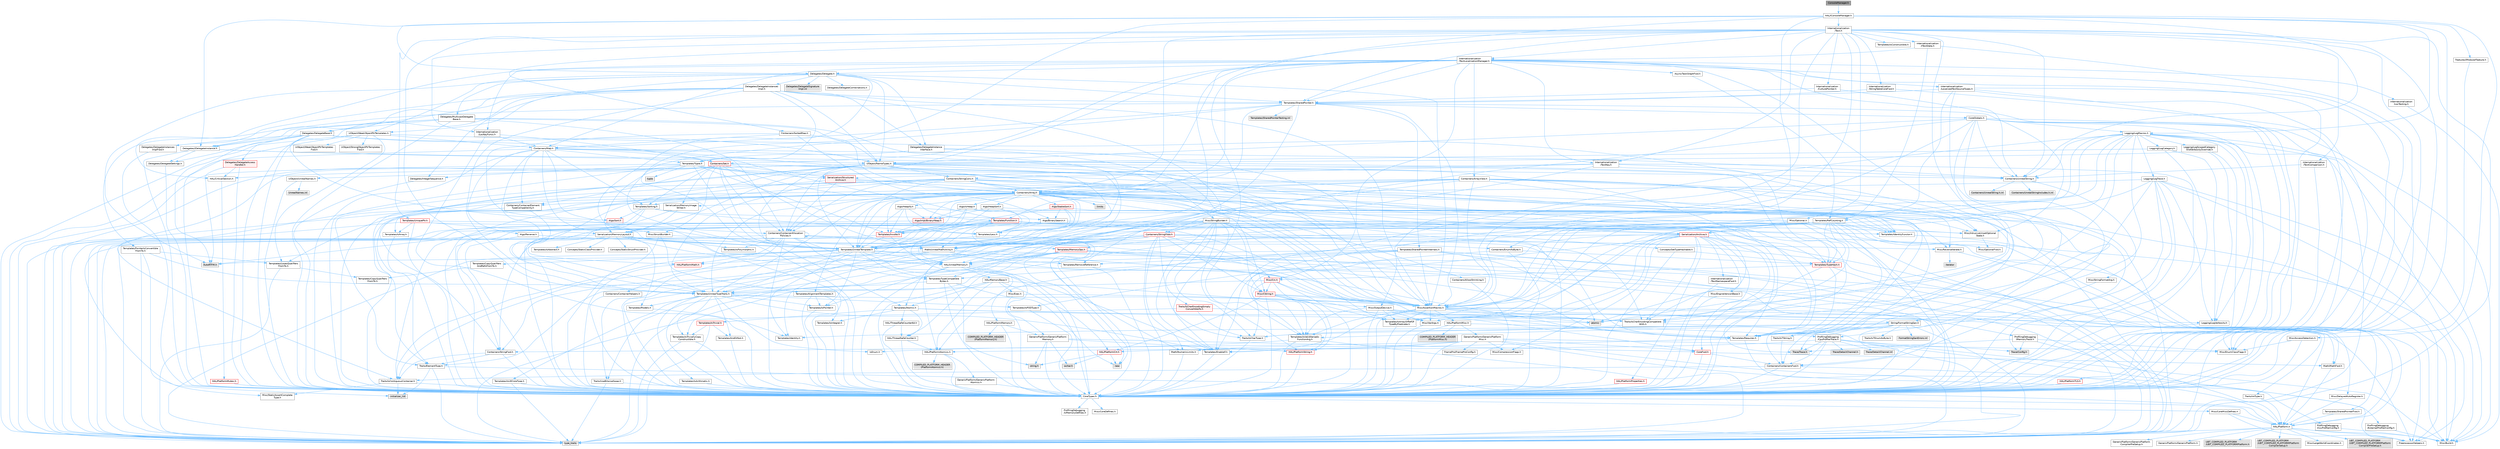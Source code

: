 digraph "ConsoleManager.h"
{
 // INTERACTIVE_SVG=YES
 // LATEX_PDF_SIZE
  bgcolor="transparent";
  edge [fontname=Helvetica,fontsize=10,labelfontname=Helvetica,labelfontsize=10];
  node [fontname=Helvetica,fontsize=10,shape=box,height=0.2,width=0.4];
  Node1 [id="Node000001",label="ConsoleManager.h",height=0.2,width=0.4,color="gray40", fillcolor="grey60", style="filled", fontcolor="black",tooltip=" "];
  Node1 -> Node2 [id="edge1_Node000001_Node000002",color="steelblue1",style="solid",tooltip=" "];
  Node2 [id="Node000002",label="HAL/IConsoleManager.h",height=0.2,width=0.4,color="grey40", fillcolor="white", style="filled",URL="$dd/d0d/IConsoleManager_8h.html",tooltip=" "];
  Node2 -> Node3 [id="edge2_Node000002_Node000003",color="steelblue1",style="solid",tooltip=" "];
  Node3 [id="Node000003",label="CoreTypes.h",height=0.2,width=0.4,color="grey40", fillcolor="white", style="filled",URL="$dc/dec/CoreTypes_8h.html",tooltip=" "];
  Node3 -> Node4 [id="edge3_Node000003_Node000004",color="steelblue1",style="solid",tooltip=" "];
  Node4 [id="Node000004",label="HAL/Platform.h",height=0.2,width=0.4,color="grey40", fillcolor="white", style="filled",URL="$d9/dd0/Platform_8h.html",tooltip=" "];
  Node4 -> Node5 [id="edge4_Node000004_Node000005",color="steelblue1",style="solid",tooltip=" "];
  Node5 [id="Node000005",label="Misc/Build.h",height=0.2,width=0.4,color="grey40", fillcolor="white", style="filled",URL="$d3/dbb/Build_8h.html",tooltip=" "];
  Node4 -> Node6 [id="edge5_Node000004_Node000006",color="steelblue1",style="solid",tooltip=" "];
  Node6 [id="Node000006",label="Misc/LargeWorldCoordinates.h",height=0.2,width=0.4,color="grey40", fillcolor="white", style="filled",URL="$d2/dcb/LargeWorldCoordinates_8h.html",tooltip=" "];
  Node4 -> Node7 [id="edge6_Node000004_Node000007",color="steelblue1",style="solid",tooltip=" "];
  Node7 [id="Node000007",label="type_traits",height=0.2,width=0.4,color="grey60", fillcolor="#E0E0E0", style="filled",tooltip=" "];
  Node4 -> Node8 [id="edge7_Node000004_Node000008",color="steelblue1",style="solid",tooltip=" "];
  Node8 [id="Node000008",label="PreprocessorHelpers.h",height=0.2,width=0.4,color="grey40", fillcolor="white", style="filled",URL="$db/ddb/PreprocessorHelpers_8h.html",tooltip=" "];
  Node4 -> Node9 [id="edge8_Node000004_Node000009",color="steelblue1",style="solid",tooltip=" "];
  Node9 [id="Node000009",label="UBT_COMPILED_PLATFORM\l/UBT_COMPILED_PLATFORMPlatform\lCompilerPreSetup.h",height=0.2,width=0.4,color="grey60", fillcolor="#E0E0E0", style="filled",tooltip=" "];
  Node4 -> Node10 [id="edge9_Node000004_Node000010",color="steelblue1",style="solid",tooltip=" "];
  Node10 [id="Node000010",label="GenericPlatform/GenericPlatform\lCompilerPreSetup.h",height=0.2,width=0.4,color="grey40", fillcolor="white", style="filled",URL="$d9/dc8/GenericPlatformCompilerPreSetup_8h.html",tooltip=" "];
  Node4 -> Node11 [id="edge10_Node000004_Node000011",color="steelblue1",style="solid",tooltip=" "];
  Node11 [id="Node000011",label="GenericPlatform/GenericPlatform.h",height=0.2,width=0.4,color="grey40", fillcolor="white", style="filled",URL="$d6/d84/GenericPlatform_8h.html",tooltip=" "];
  Node4 -> Node12 [id="edge11_Node000004_Node000012",color="steelblue1",style="solid",tooltip=" "];
  Node12 [id="Node000012",label="UBT_COMPILED_PLATFORM\l/UBT_COMPILED_PLATFORMPlatform.h",height=0.2,width=0.4,color="grey60", fillcolor="#E0E0E0", style="filled",tooltip=" "];
  Node4 -> Node13 [id="edge12_Node000004_Node000013",color="steelblue1",style="solid",tooltip=" "];
  Node13 [id="Node000013",label="UBT_COMPILED_PLATFORM\l/UBT_COMPILED_PLATFORMPlatform\lCompilerSetup.h",height=0.2,width=0.4,color="grey60", fillcolor="#E0E0E0", style="filled",tooltip=" "];
  Node3 -> Node14 [id="edge13_Node000003_Node000014",color="steelblue1",style="solid",tooltip=" "];
  Node14 [id="Node000014",label="ProfilingDebugging\l/UMemoryDefines.h",height=0.2,width=0.4,color="grey40", fillcolor="white", style="filled",URL="$d2/da2/UMemoryDefines_8h.html",tooltip=" "];
  Node3 -> Node15 [id="edge14_Node000003_Node000015",color="steelblue1",style="solid",tooltip=" "];
  Node15 [id="Node000015",label="Misc/CoreMiscDefines.h",height=0.2,width=0.4,color="grey40", fillcolor="white", style="filled",URL="$da/d38/CoreMiscDefines_8h.html",tooltip=" "];
  Node15 -> Node4 [id="edge15_Node000015_Node000004",color="steelblue1",style="solid",tooltip=" "];
  Node15 -> Node8 [id="edge16_Node000015_Node000008",color="steelblue1",style="solid",tooltip=" "];
  Node3 -> Node16 [id="edge17_Node000003_Node000016",color="steelblue1",style="solid",tooltip=" "];
  Node16 [id="Node000016",label="Misc/CoreDefines.h",height=0.2,width=0.4,color="grey40", fillcolor="white", style="filled",URL="$d3/dd2/CoreDefines_8h.html",tooltip=" "];
  Node2 -> Node17 [id="edge18_Node000002_Node000017",color="steelblue1",style="solid",tooltip=" "];
  Node17 [id="Node000017",label="Misc/AccessDetection.h",height=0.2,width=0.4,color="grey40", fillcolor="white", style="filled",URL="$d3/db5/AccessDetection_8h.html",tooltip=" "];
  Node17 -> Node3 [id="edge19_Node000017_Node000003",color="steelblue1",style="solid",tooltip=" "];
  Node17 -> Node18 [id="edge20_Node000017_Node000018",color="steelblue1",style="solid",tooltip=" "];
  Node18 [id="Node000018",label="Misc/EnumClassFlags.h",height=0.2,width=0.4,color="grey40", fillcolor="white", style="filled",URL="$d8/de7/EnumClassFlags_8h.html",tooltip=" "];
  Node2 -> Node19 [id="edge21_Node000002_Node000019",color="steelblue1",style="solid",tooltip=" "];
  Node19 [id="Node000019",label="Misc/AssertionMacros.h",height=0.2,width=0.4,color="grey40", fillcolor="white", style="filled",URL="$d0/dfa/AssertionMacros_8h.html",tooltip=" "];
  Node19 -> Node3 [id="edge22_Node000019_Node000003",color="steelblue1",style="solid",tooltip=" "];
  Node19 -> Node4 [id="edge23_Node000019_Node000004",color="steelblue1",style="solid",tooltip=" "];
  Node19 -> Node20 [id="edge24_Node000019_Node000020",color="steelblue1",style="solid",tooltip=" "];
  Node20 [id="Node000020",label="HAL/PlatformMisc.h",height=0.2,width=0.4,color="grey40", fillcolor="white", style="filled",URL="$d0/df5/PlatformMisc_8h.html",tooltip=" "];
  Node20 -> Node3 [id="edge25_Node000020_Node000003",color="steelblue1",style="solid",tooltip=" "];
  Node20 -> Node21 [id="edge26_Node000020_Node000021",color="steelblue1",style="solid",tooltip=" "];
  Node21 [id="Node000021",label="GenericPlatform/GenericPlatform\lMisc.h",height=0.2,width=0.4,color="grey40", fillcolor="white", style="filled",URL="$db/d9a/GenericPlatformMisc_8h.html",tooltip=" "];
  Node21 -> Node22 [id="edge27_Node000021_Node000022",color="steelblue1",style="solid",tooltip=" "];
  Node22 [id="Node000022",label="Containers/StringFwd.h",height=0.2,width=0.4,color="grey40", fillcolor="white", style="filled",URL="$df/d37/StringFwd_8h.html",tooltip=" "];
  Node22 -> Node3 [id="edge28_Node000022_Node000003",color="steelblue1",style="solid",tooltip=" "];
  Node22 -> Node23 [id="edge29_Node000022_Node000023",color="steelblue1",style="solid",tooltip=" "];
  Node23 [id="Node000023",label="Traits/ElementType.h",height=0.2,width=0.4,color="grey40", fillcolor="white", style="filled",URL="$d5/d4f/ElementType_8h.html",tooltip=" "];
  Node23 -> Node4 [id="edge30_Node000023_Node000004",color="steelblue1",style="solid",tooltip=" "];
  Node23 -> Node24 [id="edge31_Node000023_Node000024",color="steelblue1",style="solid",tooltip=" "];
  Node24 [id="Node000024",label="initializer_list",height=0.2,width=0.4,color="grey60", fillcolor="#E0E0E0", style="filled",tooltip=" "];
  Node23 -> Node7 [id="edge32_Node000023_Node000007",color="steelblue1",style="solid",tooltip=" "];
  Node22 -> Node25 [id="edge33_Node000022_Node000025",color="steelblue1",style="solid",tooltip=" "];
  Node25 [id="Node000025",label="Traits/IsContiguousContainer.h",height=0.2,width=0.4,color="grey40", fillcolor="white", style="filled",URL="$d5/d3c/IsContiguousContainer_8h.html",tooltip=" "];
  Node25 -> Node3 [id="edge34_Node000025_Node000003",color="steelblue1",style="solid",tooltip=" "];
  Node25 -> Node26 [id="edge35_Node000025_Node000026",color="steelblue1",style="solid",tooltip=" "];
  Node26 [id="Node000026",label="Misc/StaticAssertComplete\lType.h",height=0.2,width=0.4,color="grey40", fillcolor="white", style="filled",URL="$d5/d4e/StaticAssertCompleteType_8h.html",tooltip=" "];
  Node25 -> Node24 [id="edge36_Node000025_Node000024",color="steelblue1",style="solid",tooltip=" "];
  Node21 -> Node27 [id="edge37_Node000021_Node000027",color="steelblue1",style="solid",tooltip=" "];
  Node27 [id="Node000027",label="CoreFwd.h",height=0.2,width=0.4,color="red", fillcolor="#FFF0F0", style="filled",URL="$d1/d1e/CoreFwd_8h.html",tooltip=" "];
  Node27 -> Node3 [id="edge38_Node000027_Node000003",color="steelblue1",style="solid",tooltip=" "];
  Node27 -> Node28 [id="edge39_Node000027_Node000028",color="steelblue1",style="solid",tooltip=" "];
  Node28 [id="Node000028",label="Containers/ContainersFwd.h",height=0.2,width=0.4,color="grey40", fillcolor="white", style="filled",URL="$d4/d0a/ContainersFwd_8h.html",tooltip=" "];
  Node28 -> Node4 [id="edge40_Node000028_Node000004",color="steelblue1",style="solid",tooltip=" "];
  Node28 -> Node3 [id="edge41_Node000028_Node000003",color="steelblue1",style="solid",tooltip=" "];
  Node28 -> Node25 [id="edge42_Node000028_Node000025",color="steelblue1",style="solid",tooltip=" "];
  Node27 -> Node29 [id="edge43_Node000027_Node000029",color="steelblue1",style="solid",tooltip=" "];
  Node29 [id="Node000029",label="Math/MathFwd.h",height=0.2,width=0.4,color="grey40", fillcolor="white", style="filled",URL="$d2/d10/MathFwd_8h.html",tooltip=" "];
  Node29 -> Node4 [id="edge44_Node000029_Node000004",color="steelblue1",style="solid",tooltip=" "];
  Node21 -> Node3 [id="edge45_Node000021_Node000003",color="steelblue1",style="solid",tooltip=" "];
  Node21 -> Node31 [id="edge46_Node000021_Node000031",color="steelblue1",style="solid",tooltip=" "];
  Node31 [id="Node000031",label="FramePro/FrameProConfig.h",height=0.2,width=0.4,color="grey40", fillcolor="white", style="filled",URL="$d7/d90/FrameProConfig_8h.html",tooltip=" "];
  Node21 -> Node32 [id="edge47_Node000021_Node000032",color="steelblue1",style="solid",tooltip=" "];
  Node32 [id="Node000032",label="HAL/PlatformCrt.h",height=0.2,width=0.4,color="red", fillcolor="#FFF0F0", style="filled",URL="$d8/d75/PlatformCrt_8h.html",tooltip=" "];
  Node32 -> Node33 [id="edge48_Node000032_Node000033",color="steelblue1",style="solid",tooltip=" "];
  Node33 [id="Node000033",label="new",height=0.2,width=0.4,color="grey60", fillcolor="#E0E0E0", style="filled",tooltip=" "];
  Node32 -> Node34 [id="edge49_Node000032_Node000034",color="steelblue1",style="solid",tooltip=" "];
  Node34 [id="Node000034",label="wchar.h",height=0.2,width=0.4,color="grey60", fillcolor="#E0E0E0", style="filled",tooltip=" "];
  Node32 -> Node41 [id="edge50_Node000032_Node000041",color="steelblue1",style="solid",tooltip=" "];
  Node41 [id="Node000041",label="string.h",height=0.2,width=0.4,color="grey60", fillcolor="#E0E0E0", style="filled",tooltip=" "];
  Node21 -> Node42 [id="edge51_Node000021_Node000042",color="steelblue1",style="solid",tooltip=" "];
  Node42 [id="Node000042",label="Math/NumericLimits.h",height=0.2,width=0.4,color="grey40", fillcolor="white", style="filled",URL="$df/d1b/NumericLimits_8h.html",tooltip=" "];
  Node42 -> Node3 [id="edge52_Node000042_Node000003",color="steelblue1",style="solid",tooltip=" "];
  Node21 -> Node43 [id="edge53_Node000021_Node000043",color="steelblue1",style="solid",tooltip=" "];
  Node43 [id="Node000043",label="Misc/CompressionFlags.h",height=0.2,width=0.4,color="grey40", fillcolor="white", style="filled",URL="$d9/d76/CompressionFlags_8h.html",tooltip=" "];
  Node21 -> Node18 [id="edge54_Node000021_Node000018",color="steelblue1",style="solid",tooltip=" "];
  Node21 -> Node44 [id="edge55_Node000021_Node000044",color="steelblue1",style="solid",tooltip=" "];
  Node44 [id="Node000044",label="ProfilingDebugging\l/CsvProfilerConfig.h",height=0.2,width=0.4,color="grey40", fillcolor="white", style="filled",URL="$d3/d88/CsvProfilerConfig_8h.html",tooltip=" "];
  Node44 -> Node5 [id="edge56_Node000044_Node000005",color="steelblue1",style="solid",tooltip=" "];
  Node21 -> Node45 [id="edge57_Node000021_Node000045",color="steelblue1",style="solid",tooltip=" "];
  Node45 [id="Node000045",label="ProfilingDebugging\l/ExternalProfilerConfig.h",height=0.2,width=0.4,color="grey40", fillcolor="white", style="filled",URL="$d3/dbb/ExternalProfilerConfig_8h.html",tooltip=" "];
  Node45 -> Node5 [id="edge58_Node000045_Node000005",color="steelblue1",style="solid",tooltip=" "];
  Node20 -> Node46 [id="edge59_Node000020_Node000046",color="steelblue1",style="solid",tooltip=" "];
  Node46 [id="Node000046",label="COMPILED_PLATFORM_HEADER\l(PlatformMisc.h)",height=0.2,width=0.4,color="grey60", fillcolor="#E0E0E0", style="filled",tooltip=" "];
  Node20 -> Node47 [id="edge60_Node000020_Node000047",color="steelblue1",style="solid",tooltip=" "];
  Node47 [id="Node000047",label="ProfilingDebugging\l/CpuProfilerTrace.h",height=0.2,width=0.4,color="grey40", fillcolor="white", style="filled",URL="$da/dcb/CpuProfilerTrace_8h.html",tooltip=" "];
  Node47 -> Node3 [id="edge61_Node000047_Node000003",color="steelblue1",style="solid",tooltip=" "];
  Node47 -> Node28 [id="edge62_Node000047_Node000028",color="steelblue1",style="solid",tooltip=" "];
  Node47 -> Node48 [id="edge63_Node000047_Node000048",color="steelblue1",style="solid",tooltip=" "];
  Node48 [id="Node000048",label="HAL/PlatformAtomics.h",height=0.2,width=0.4,color="grey40", fillcolor="white", style="filled",URL="$d3/d36/PlatformAtomics_8h.html",tooltip=" "];
  Node48 -> Node3 [id="edge64_Node000048_Node000003",color="steelblue1",style="solid",tooltip=" "];
  Node48 -> Node49 [id="edge65_Node000048_Node000049",color="steelblue1",style="solid",tooltip=" "];
  Node49 [id="Node000049",label="GenericPlatform/GenericPlatform\lAtomics.h",height=0.2,width=0.4,color="grey40", fillcolor="white", style="filled",URL="$da/d72/GenericPlatformAtomics_8h.html",tooltip=" "];
  Node49 -> Node3 [id="edge66_Node000049_Node000003",color="steelblue1",style="solid",tooltip=" "];
  Node48 -> Node50 [id="edge67_Node000048_Node000050",color="steelblue1",style="solid",tooltip=" "];
  Node50 [id="Node000050",label="COMPILED_PLATFORM_HEADER\l(PlatformAtomics.h)",height=0.2,width=0.4,color="grey60", fillcolor="#E0E0E0", style="filled",tooltip=" "];
  Node47 -> Node8 [id="edge68_Node000047_Node000008",color="steelblue1",style="solid",tooltip=" "];
  Node47 -> Node5 [id="edge69_Node000047_Node000005",color="steelblue1",style="solid",tooltip=" "];
  Node47 -> Node51 [id="edge70_Node000047_Node000051",color="steelblue1",style="solid",tooltip=" "];
  Node51 [id="Node000051",label="Trace/Config.h",height=0.2,width=0.4,color="grey60", fillcolor="#E0E0E0", style="filled",tooltip=" "];
  Node47 -> Node52 [id="edge71_Node000047_Node000052",color="steelblue1",style="solid",tooltip=" "];
  Node52 [id="Node000052",label="Trace/Detail/Channel.h",height=0.2,width=0.4,color="grey60", fillcolor="#E0E0E0", style="filled",tooltip=" "];
  Node47 -> Node53 [id="edge72_Node000047_Node000053",color="steelblue1",style="solid",tooltip=" "];
  Node53 [id="Node000053",label="Trace/Detail/Channel.inl",height=0.2,width=0.4,color="grey60", fillcolor="#E0E0E0", style="filled",tooltip=" "];
  Node47 -> Node54 [id="edge73_Node000047_Node000054",color="steelblue1",style="solid",tooltip=" "];
  Node54 [id="Node000054",label="Trace/Trace.h",height=0.2,width=0.4,color="grey60", fillcolor="#E0E0E0", style="filled",tooltip=" "];
  Node19 -> Node8 [id="edge74_Node000019_Node000008",color="steelblue1",style="solid",tooltip=" "];
  Node19 -> Node55 [id="edge75_Node000019_Node000055",color="steelblue1",style="solid",tooltip=" "];
  Node55 [id="Node000055",label="Templates/EnableIf.h",height=0.2,width=0.4,color="grey40", fillcolor="white", style="filled",URL="$d7/d60/EnableIf_8h.html",tooltip=" "];
  Node55 -> Node3 [id="edge76_Node000055_Node000003",color="steelblue1",style="solid",tooltip=" "];
  Node19 -> Node56 [id="edge77_Node000019_Node000056",color="steelblue1",style="solid",tooltip=" "];
  Node56 [id="Node000056",label="Templates/IsArrayOrRefOf\lTypeByPredicate.h",height=0.2,width=0.4,color="grey40", fillcolor="white", style="filled",URL="$d6/da1/IsArrayOrRefOfTypeByPredicate_8h.html",tooltip=" "];
  Node56 -> Node3 [id="edge78_Node000056_Node000003",color="steelblue1",style="solid",tooltip=" "];
  Node19 -> Node57 [id="edge79_Node000019_Node000057",color="steelblue1",style="solid",tooltip=" "];
  Node57 [id="Node000057",label="Templates/IsValidVariadic\lFunctionArg.h",height=0.2,width=0.4,color="grey40", fillcolor="white", style="filled",URL="$d0/dc8/IsValidVariadicFunctionArg_8h.html",tooltip=" "];
  Node57 -> Node3 [id="edge80_Node000057_Node000003",color="steelblue1",style="solid",tooltip=" "];
  Node57 -> Node58 [id="edge81_Node000057_Node000058",color="steelblue1",style="solid",tooltip=" "];
  Node58 [id="Node000058",label="IsEnum.h",height=0.2,width=0.4,color="grey40", fillcolor="white", style="filled",URL="$d4/de5/IsEnum_8h.html",tooltip=" "];
  Node57 -> Node7 [id="edge82_Node000057_Node000007",color="steelblue1",style="solid",tooltip=" "];
  Node19 -> Node59 [id="edge83_Node000019_Node000059",color="steelblue1",style="solid",tooltip=" "];
  Node59 [id="Node000059",label="Traits/IsCharEncodingCompatible\lWith.h",height=0.2,width=0.4,color="grey40", fillcolor="white", style="filled",URL="$df/dd1/IsCharEncodingCompatibleWith_8h.html",tooltip=" "];
  Node59 -> Node7 [id="edge84_Node000059_Node000007",color="steelblue1",style="solid",tooltip=" "];
  Node59 -> Node60 [id="edge85_Node000059_Node000060",color="steelblue1",style="solid",tooltip=" "];
  Node60 [id="Node000060",label="Traits/IsCharType.h",height=0.2,width=0.4,color="grey40", fillcolor="white", style="filled",URL="$db/d51/IsCharType_8h.html",tooltip=" "];
  Node60 -> Node3 [id="edge86_Node000060_Node000003",color="steelblue1",style="solid",tooltip=" "];
  Node19 -> Node61 [id="edge87_Node000019_Node000061",color="steelblue1",style="solid",tooltip=" "];
  Node61 [id="Node000061",label="Misc/VarArgs.h",height=0.2,width=0.4,color="grey40", fillcolor="white", style="filled",URL="$d5/d6f/VarArgs_8h.html",tooltip=" "];
  Node61 -> Node3 [id="edge88_Node000061_Node000003",color="steelblue1",style="solid",tooltip=" "];
  Node19 -> Node62 [id="edge89_Node000019_Node000062",color="steelblue1",style="solid",tooltip=" "];
  Node62 [id="Node000062",label="String/FormatStringSan.h",height=0.2,width=0.4,color="grey40", fillcolor="white", style="filled",URL="$d3/d8b/FormatStringSan_8h.html",tooltip=" "];
  Node62 -> Node7 [id="edge90_Node000062_Node000007",color="steelblue1",style="solid",tooltip=" "];
  Node62 -> Node3 [id="edge91_Node000062_Node000003",color="steelblue1",style="solid",tooltip=" "];
  Node62 -> Node63 [id="edge92_Node000062_Node000063",color="steelblue1",style="solid",tooltip=" "];
  Node63 [id="Node000063",label="Templates/Requires.h",height=0.2,width=0.4,color="grey40", fillcolor="white", style="filled",URL="$dc/d96/Requires_8h.html",tooltip=" "];
  Node63 -> Node55 [id="edge93_Node000063_Node000055",color="steelblue1",style="solid",tooltip=" "];
  Node63 -> Node7 [id="edge94_Node000063_Node000007",color="steelblue1",style="solid",tooltip=" "];
  Node62 -> Node64 [id="edge95_Node000062_Node000064",color="steelblue1",style="solid",tooltip=" "];
  Node64 [id="Node000064",label="Templates/Identity.h",height=0.2,width=0.4,color="grey40", fillcolor="white", style="filled",URL="$d0/dd5/Identity_8h.html",tooltip=" "];
  Node62 -> Node57 [id="edge96_Node000062_Node000057",color="steelblue1",style="solid",tooltip=" "];
  Node62 -> Node60 [id="edge97_Node000062_Node000060",color="steelblue1",style="solid",tooltip=" "];
  Node62 -> Node65 [id="edge98_Node000062_Node000065",color="steelblue1",style="solid",tooltip=" "];
  Node65 [id="Node000065",label="Traits/IsTEnumAsByte.h",height=0.2,width=0.4,color="grey40", fillcolor="white", style="filled",URL="$d1/de6/IsTEnumAsByte_8h.html",tooltip=" "];
  Node62 -> Node66 [id="edge99_Node000062_Node000066",color="steelblue1",style="solid",tooltip=" "];
  Node66 [id="Node000066",label="Traits/IsTString.h",height=0.2,width=0.4,color="grey40", fillcolor="white", style="filled",URL="$d0/df8/IsTString_8h.html",tooltip=" "];
  Node66 -> Node28 [id="edge100_Node000066_Node000028",color="steelblue1",style="solid",tooltip=" "];
  Node62 -> Node28 [id="edge101_Node000062_Node000028",color="steelblue1",style="solid",tooltip=" "];
  Node62 -> Node67 [id="edge102_Node000062_Node000067",color="steelblue1",style="solid",tooltip=" "];
  Node67 [id="Node000067",label="FormatStringSanErrors.inl",height=0.2,width=0.4,color="grey60", fillcolor="#E0E0E0", style="filled",tooltip=" "];
  Node19 -> Node68 [id="edge103_Node000019_Node000068",color="steelblue1",style="solid",tooltip=" "];
  Node68 [id="Node000068",label="atomic",height=0.2,width=0.4,color="grey60", fillcolor="#E0E0E0", style="filled",tooltip=" "];
  Node2 -> Node69 [id="edge104_Node000002_Node000069",color="steelblue1",style="solid",tooltip=" "];
  Node69 [id="Node000069",label="Templates/UnrealTemplate.h",height=0.2,width=0.4,color="grey40", fillcolor="white", style="filled",URL="$d4/d24/UnrealTemplate_8h.html",tooltip=" "];
  Node69 -> Node3 [id="edge105_Node000069_Node000003",color="steelblue1",style="solid",tooltip=" "];
  Node69 -> Node70 [id="edge106_Node000069_Node000070",color="steelblue1",style="solid",tooltip=" "];
  Node70 [id="Node000070",label="Templates/IsPointer.h",height=0.2,width=0.4,color="grey40", fillcolor="white", style="filled",URL="$d7/d05/IsPointer_8h.html",tooltip=" "];
  Node70 -> Node3 [id="edge107_Node000070_Node000003",color="steelblue1",style="solid",tooltip=" "];
  Node69 -> Node71 [id="edge108_Node000069_Node000071",color="steelblue1",style="solid",tooltip=" "];
  Node71 [id="Node000071",label="HAL/UnrealMemory.h",height=0.2,width=0.4,color="grey40", fillcolor="white", style="filled",URL="$d9/d96/UnrealMemory_8h.html",tooltip=" "];
  Node71 -> Node3 [id="edge109_Node000071_Node000003",color="steelblue1",style="solid",tooltip=" "];
  Node71 -> Node72 [id="edge110_Node000071_Node000072",color="steelblue1",style="solid",tooltip=" "];
  Node72 [id="Node000072",label="GenericPlatform/GenericPlatform\lMemory.h",height=0.2,width=0.4,color="grey40", fillcolor="white", style="filled",URL="$dd/d22/GenericPlatformMemory_8h.html",tooltip=" "];
  Node72 -> Node27 [id="edge111_Node000072_Node000027",color="steelblue1",style="solid",tooltip=" "];
  Node72 -> Node3 [id="edge112_Node000072_Node000003",color="steelblue1",style="solid",tooltip=" "];
  Node72 -> Node73 [id="edge113_Node000072_Node000073",color="steelblue1",style="solid",tooltip=" "];
  Node73 [id="Node000073",label="HAL/PlatformString.h",height=0.2,width=0.4,color="red", fillcolor="#FFF0F0", style="filled",URL="$db/db5/PlatformString_8h.html",tooltip=" "];
  Node73 -> Node3 [id="edge114_Node000073_Node000003",color="steelblue1",style="solid",tooltip=" "];
  Node72 -> Node41 [id="edge115_Node000072_Node000041",color="steelblue1",style="solid",tooltip=" "];
  Node72 -> Node34 [id="edge116_Node000072_Node000034",color="steelblue1",style="solid",tooltip=" "];
  Node71 -> Node75 [id="edge117_Node000071_Node000075",color="steelblue1",style="solid",tooltip=" "];
  Node75 [id="Node000075",label="HAL/MemoryBase.h",height=0.2,width=0.4,color="grey40", fillcolor="white", style="filled",URL="$d6/d9f/MemoryBase_8h.html",tooltip=" "];
  Node75 -> Node3 [id="edge118_Node000075_Node000003",color="steelblue1",style="solid",tooltip=" "];
  Node75 -> Node48 [id="edge119_Node000075_Node000048",color="steelblue1",style="solid",tooltip=" "];
  Node75 -> Node32 [id="edge120_Node000075_Node000032",color="steelblue1",style="solid",tooltip=" "];
  Node75 -> Node76 [id="edge121_Node000075_Node000076",color="steelblue1",style="solid",tooltip=" "];
  Node76 [id="Node000076",label="Misc/Exec.h",height=0.2,width=0.4,color="grey40", fillcolor="white", style="filled",URL="$de/ddb/Exec_8h.html",tooltip=" "];
  Node76 -> Node3 [id="edge122_Node000076_Node000003",color="steelblue1",style="solid",tooltip=" "];
  Node76 -> Node19 [id="edge123_Node000076_Node000019",color="steelblue1",style="solid",tooltip=" "];
  Node75 -> Node77 [id="edge124_Node000075_Node000077",color="steelblue1",style="solid",tooltip=" "];
  Node77 [id="Node000077",label="Misc/OutputDevice.h",height=0.2,width=0.4,color="grey40", fillcolor="white", style="filled",URL="$d7/d32/OutputDevice_8h.html",tooltip=" "];
  Node77 -> Node27 [id="edge125_Node000077_Node000027",color="steelblue1",style="solid",tooltip=" "];
  Node77 -> Node3 [id="edge126_Node000077_Node000003",color="steelblue1",style="solid",tooltip=" "];
  Node77 -> Node78 [id="edge127_Node000077_Node000078",color="steelblue1",style="solid",tooltip=" "];
  Node78 [id="Node000078",label="Logging/LogVerbosity.h",height=0.2,width=0.4,color="grey40", fillcolor="white", style="filled",URL="$d2/d8f/LogVerbosity_8h.html",tooltip=" "];
  Node78 -> Node3 [id="edge128_Node000078_Node000003",color="steelblue1",style="solid",tooltip=" "];
  Node77 -> Node61 [id="edge129_Node000077_Node000061",color="steelblue1",style="solid",tooltip=" "];
  Node77 -> Node56 [id="edge130_Node000077_Node000056",color="steelblue1",style="solid",tooltip=" "];
  Node77 -> Node57 [id="edge131_Node000077_Node000057",color="steelblue1",style="solid",tooltip=" "];
  Node77 -> Node59 [id="edge132_Node000077_Node000059",color="steelblue1",style="solid",tooltip=" "];
  Node75 -> Node79 [id="edge133_Node000075_Node000079",color="steelblue1",style="solid",tooltip=" "];
  Node79 [id="Node000079",label="Templates/Atomic.h",height=0.2,width=0.4,color="grey40", fillcolor="white", style="filled",URL="$d3/d91/Atomic_8h.html",tooltip=" "];
  Node79 -> Node80 [id="edge134_Node000079_Node000080",color="steelblue1",style="solid",tooltip=" "];
  Node80 [id="Node000080",label="HAL/ThreadSafeCounter.h",height=0.2,width=0.4,color="grey40", fillcolor="white", style="filled",URL="$dc/dc9/ThreadSafeCounter_8h.html",tooltip=" "];
  Node80 -> Node3 [id="edge135_Node000080_Node000003",color="steelblue1",style="solid",tooltip=" "];
  Node80 -> Node48 [id="edge136_Node000080_Node000048",color="steelblue1",style="solid",tooltip=" "];
  Node79 -> Node81 [id="edge137_Node000079_Node000081",color="steelblue1",style="solid",tooltip=" "];
  Node81 [id="Node000081",label="HAL/ThreadSafeCounter64.h",height=0.2,width=0.4,color="grey40", fillcolor="white", style="filled",URL="$d0/d12/ThreadSafeCounter64_8h.html",tooltip=" "];
  Node81 -> Node3 [id="edge138_Node000081_Node000003",color="steelblue1",style="solid",tooltip=" "];
  Node81 -> Node80 [id="edge139_Node000081_Node000080",color="steelblue1",style="solid",tooltip=" "];
  Node79 -> Node82 [id="edge140_Node000079_Node000082",color="steelblue1",style="solid",tooltip=" "];
  Node82 [id="Node000082",label="Templates/IsIntegral.h",height=0.2,width=0.4,color="grey40", fillcolor="white", style="filled",URL="$da/d64/IsIntegral_8h.html",tooltip=" "];
  Node82 -> Node3 [id="edge141_Node000082_Node000003",color="steelblue1",style="solid",tooltip=" "];
  Node79 -> Node83 [id="edge142_Node000079_Node000083",color="steelblue1",style="solid",tooltip=" "];
  Node83 [id="Node000083",label="Templates/IsTrivial.h",height=0.2,width=0.4,color="red", fillcolor="#FFF0F0", style="filled",URL="$da/d4c/IsTrivial_8h.html",tooltip=" "];
  Node83 -> Node84 [id="edge143_Node000083_Node000084",color="steelblue1",style="solid",tooltip=" "];
  Node84 [id="Node000084",label="Templates/AndOrNot.h",height=0.2,width=0.4,color="grey40", fillcolor="white", style="filled",URL="$db/d0a/AndOrNot_8h.html",tooltip=" "];
  Node84 -> Node3 [id="edge144_Node000084_Node000003",color="steelblue1",style="solid",tooltip=" "];
  Node83 -> Node85 [id="edge145_Node000083_Node000085",color="steelblue1",style="solid",tooltip=" "];
  Node85 [id="Node000085",label="Templates/IsTriviallyCopy\lConstructible.h",height=0.2,width=0.4,color="grey40", fillcolor="white", style="filled",URL="$d3/d78/IsTriviallyCopyConstructible_8h.html",tooltip=" "];
  Node85 -> Node3 [id="edge146_Node000085_Node000003",color="steelblue1",style="solid",tooltip=" "];
  Node85 -> Node7 [id="edge147_Node000085_Node000007",color="steelblue1",style="solid",tooltip=" "];
  Node83 -> Node7 [id="edge148_Node000083_Node000007",color="steelblue1",style="solid",tooltip=" "];
  Node79 -> Node87 [id="edge149_Node000079_Node000087",color="steelblue1",style="solid",tooltip=" "];
  Node87 [id="Node000087",label="Traits/IntType.h",height=0.2,width=0.4,color="grey40", fillcolor="white", style="filled",URL="$d7/deb/IntType_8h.html",tooltip=" "];
  Node87 -> Node4 [id="edge150_Node000087_Node000004",color="steelblue1",style="solid",tooltip=" "];
  Node79 -> Node68 [id="edge151_Node000079_Node000068",color="steelblue1",style="solid",tooltip=" "];
  Node71 -> Node88 [id="edge152_Node000071_Node000088",color="steelblue1",style="solid",tooltip=" "];
  Node88 [id="Node000088",label="HAL/PlatformMemory.h",height=0.2,width=0.4,color="grey40", fillcolor="white", style="filled",URL="$de/d68/PlatformMemory_8h.html",tooltip=" "];
  Node88 -> Node3 [id="edge153_Node000088_Node000003",color="steelblue1",style="solid",tooltip=" "];
  Node88 -> Node72 [id="edge154_Node000088_Node000072",color="steelblue1",style="solid",tooltip=" "];
  Node88 -> Node89 [id="edge155_Node000088_Node000089",color="steelblue1",style="solid",tooltip=" "];
  Node89 [id="Node000089",label="COMPILED_PLATFORM_HEADER\l(PlatformMemory.h)",height=0.2,width=0.4,color="grey60", fillcolor="#E0E0E0", style="filled",tooltip=" "];
  Node71 -> Node90 [id="edge156_Node000071_Node000090",color="steelblue1",style="solid",tooltip=" "];
  Node90 [id="Node000090",label="ProfilingDebugging\l/MemoryTrace.h",height=0.2,width=0.4,color="grey40", fillcolor="white", style="filled",URL="$da/dd7/MemoryTrace_8h.html",tooltip=" "];
  Node90 -> Node4 [id="edge157_Node000090_Node000004",color="steelblue1",style="solid",tooltip=" "];
  Node90 -> Node18 [id="edge158_Node000090_Node000018",color="steelblue1",style="solid",tooltip=" "];
  Node90 -> Node51 [id="edge159_Node000090_Node000051",color="steelblue1",style="solid",tooltip=" "];
  Node90 -> Node54 [id="edge160_Node000090_Node000054",color="steelblue1",style="solid",tooltip=" "];
  Node71 -> Node70 [id="edge161_Node000071_Node000070",color="steelblue1",style="solid",tooltip=" "];
  Node69 -> Node91 [id="edge162_Node000069_Node000091",color="steelblue1",style="solid",tooltip=" "];
  Node91 [id="Node000091",label="Templates/CopyQualifiers\lAndRefsFromTo.h",height=0.2,width=0.4,color="grey40", fillcolor="white", style="filled",URL="$d3/db3/CopyQualifiersAndRefsFromTo_8h.html",tooltip=" "];
  Node91 -> Node92 [id="edge163_Node000091_Node000092",color="steelblue1",style="solid",tooltip=" "];
  Node92 [id="Node000092",label="Templates/CopyQualifiers\lFromTo.h",height=0.2,width=0.4,color="grey40", fillcolor="white", style="filled",URL="$d5/db4/CopyQualifiersFromTo_8h.html",tooltip=" "];
  Node69 -> Node93 [id="edge164_Node000069_Node000093",color="steelblue1",style="solid",tooltip=" "];
  Node93 [id="Node000093",label="Templates/UnrealTypeTraits.h",height=0.2,width=0.4,color="grey40", fillcolor="white", style="filled",URL="$d2/d2d/UnrealTypeTraits_8h.html",tooltip=" "];
  Node93 -> Node3 [id="edge165_Node000093_Node000003",color="steelblue1",style="solid",tooltip=" "];
  Node93 -> Node70 [id="edge166_Node000093_Node000070",color="steelblue1",style="solid",tooltip=" "];
  Node93 -> Node19 [id="edge167_Node000093_Node000019",color="steelblue1",style="solid",tooltip=" "];
  Node93 -> Node84 [id="edge168_Node000093_Node000084",color="steelblue1",style="solid",tooltip=" "];
  Node93 -> Node55 [id="edge169_Node000093_Node000055",color="steelblue1",style="solid",tooltip=" "];
  Node93 -> Node94 [id="edge170_Node000093_Node000094",color="steelblue1",style="solid",tooltip=" "];
  Node94 [id="Node000094",label="Templates/IsArithmetic.h",height=0.2,width=0.4,color="grey40", fillcolor="white", style="filled",URL="$d2/d5d/IsArithmetic_8h.html",tooltip=" "];
  Node94 -> Node3 [id="edge171_Node000094_Node000003",color="steelblue1",style="solid",tooltip=" "];
  Node93 -> Node58 [id="edge172_Node000093_Node000058",color="steelblue1",style="solid",tooltip=" "];
  Node93 -> Node95 [id="edge173_Node000093_Node000095",color="steelblue1",style="solid",tooltip=" "];
  Node95 [id="Node000095",label="Templates/Models.h",height=0.2,width=0.4,color="grey40", fillcolor="white", style="filled",URL="$d3/d0c/Models_8h.html",tooltip=" "];
  Node95 -> Node64 [id="edge174_Node000095_Node000064",color="steelblue1",style="solid",tooltip=" "];
  Node93 -> Node96 [id="edge175_Node000093_Node000096",color="steelblue1",style="solid",tooltip=" "];
  Node96 [id="Node000096",label="Templates/IsPODType.h",height=0.2,width=0.4,color="grey40", fillcolor="white", style="filled",URL="$d7/db1/IsPODType_8h.html",tooltip=" "];
  Node96 -> Node3 [id="edge176_Node000096_Node000003",color="steelblue1",style="solid",tooltip=" "];
  Node93 -> Node97 [id="edge177_Node000093_Node000097",color="steelblue1",style="solid",tooltip=" "];
  Node97 [id="Node000097",label="Templates/IsUECoreType.h",height=0.2,width=0.4,color="grey40", fillcolor="white", style="filled",URL="$d1/db8/IsUECoreType_8h.html",tooltip=" "];
  Node97 -> Node3 [id="edge178_Node000097_Node000003",color="steelblue1",style="solid",tooltip=" "];
  Node97 -> Node7 [id="edge179_Node000097_Node000007",color="steelblue1",style="solid",tooltip=" "];
  Node93 -> Node85 [id="edge180_Node000093_Node000085",color="steelblue1",style="solid",tooltip=" "];
  Node69 -> Node98 [id="edge181_Node000069_Node000098",color="steelblue1",style="solid",tooltip=" "];
  Node98 [id="Node000098",label="Templates/RemoveReference.h",height=0.2,width=0.4,color="grey40", fillcolor="white", style="filled",URL="$da/dbe/RemoveReference_8h.html",tooltip=" "];
  Node98 -> Node3 [id="edge182_Node000098_Node000003",color="steelblue1",style="solid",tooltip=" "];
  Node69 -> Node63 [id="edge183_Node000069_Node000063",color="steelblue1",style="solid",tooltip=" "];
  Node69 -> Node99 [id="edge184_Node000069_Node000099",color="steelblue1",style="solid",tooltip=" "];
  Node99 [id="Node000099",label="Templates/TypeCompatible\lBytes.h",height=0.2,width=0.4,color="grey40", fillcolor="white", style="filled",URL="$df/d0a/TypeCompatibleBytes_8h.html",tooltip=" "];
  Node99 -> Node3 [id="edge185_Node000099_Node000003",color="steelblue1",style="solid",tooltip=" "];
  Node99 -> Node41 [id="edge186_Node000099_Node000041",color="steelblue1",style="solid",tooltip=" "];
  Node99 -> Node33 [id="edge187_Node000099_Node000033",color="steelblue1",style="solid",tooltip=" "];
  Node99 -> Node7 [id="edge188_Node000099_Node000007",color="steelblue1",style="solid",tooltip=" "];
  Node69 -> Node64 [id="edge189_Node000069_Node000064",color="steelblue1",style="solid",tooltip=" "];
  Node69 -> Node25 [id="edge190_Node000069_Node000025",color="steelblue1",style="solid",tooltip=" "];
  Node69 -> Node100 [id="edge191_Node000069_Node000100",color="steelblue1",style="solid",tooltip=" "];
  Node100 [id="Node000100",label="Traits/UseBitwiseSwap.h",height=0.2,width=0.4,color="grey40", fillcolor="white", style="filled",URL="$db/df3/UseBitwiseSwap_8h.html",tooltip=" "];
  Node100 -> Node3 [id="edge192_Node000100_Node000003",color="steelblue1",style="solid",tooltip=" "];
  Node100 -> Node7 [id="edge193_Node000100_Node000007",color="steelblue1",style="solid",tooltip=" "];
  Node69 -> Node7 [id="edge194_Node000069_Node000007",color="steelblue1",style="solid",tooltip=" "];
  Node2 -> Node101 [id="edge195_Node000002_Node000101",color="steelblue1",style="solid",tooltip=" "];
  Node101 [id="Node000101",label="Containers/UnrealString.h",height=0.2,width=0.4,color="grey40", fillcolor="white", style="filled",URL="$d5/dba/UnrealString_8h.html",tooltip=" "];
  Node101 -> Node102 [id="edge196_Node000101_Node000102",color="steelblue1",style="solid",tooltip=" "];
  Node102 [id="Node000102",label="Containers/UnrealStringIncludes.h.inl",height=0.2,width=0.4,color="grey60", fillcolor="#E0E0E0", style="filled",tooltip=" "];
  Node101 -> Node103 [id="edge197_Node000101_Node000103",color="steelblue1",style="solid",tooltip=" "];
  Node103 [id="Node000103",label="Containers/UnrealString.h.inl",height=0.2,width=0.4,color="grey60", fillcolor="#E0E0E0", style="filled",tooltip=" "];
  Node101 -> Node104 [id="edge198_Node000101_Node000104",color="steelblue1",style="solid",tooltip=" "];
  Node104 [id="Node000104",label="Misc/StringFormatArg.h",height=0.2,width=0.4,color="grey40", fillcolor="white", style="filled",URL="$d2/d16/StringFormatArg_8h.html",tooltip=" "];
  Node104 -> Node28 [id="edge199_Node000104_Node000028",color="steelblue1",style="solid",tooltip=" "];
  Node2 -> Node105 [id="edge200_Node000002_Node000105",color="steelblue1",style="solid",tooltip=" "];
  Node105 [id="Node000105",label="Logging/LogMacros.h",height=0.2,width=0.4,color="grey40", fillcolor="white", style="filled",URL="$d0/d16/LogMacros_8h.html",tooltip=" "];
  Node105 -> Node101 [id="edge201_Node000105_Node000101",color="steelblue1",style="solid",tooltip=" "];
  Node105 -> Node3 [id="edge202_Node000105_Node000003",color="steelblue1",style="solid",tooltip=" "];
  Node105 -> Node8 [id="edge203_Node000105_Node000008",color="steelblue1",style="solid",tooltip=" "];
  Node105 -> Node106 [id="edge204_Node000105_Node000106",color="steelblue1",style="solid",tooltip=" "];
  Node106 [id="Node000106",label="Logging/LogCategory.h",height=0.2,width=0.4,color="grey40", fillcolor="white", style="filled",URL="$d9/d36/LogCategory_8h.html",tooltip=" "];
  Node106 -> Node3 [id="edge205_Node000106_Node000003",color="steelblue1",style="solid",tooltip=" "];
  Node106 -> Node78 [id="edge206_Node000106_Node000078",color="steelblue1",style="solid",tooltip=" "];
  Node106 -> Node107 [id="edge207_Node000106_Node000107",color="steelblue1",style="solid",tooltip=" "];
  Node107 [id="Node000107",label="UObject/NameTypes.h",height=0.2,width=0.4,color="grey40", fillcolor="white", style="filled",URL="$d6/d35/NameTypes_8h.html",tooltip=" "];
  Node107 -> Node3 [id="edge208_Node000107_Node000003",color="steelblue1",style="solid",tooltip=" "];
  Node107 -> Node19 [id="edge209_Node000107_Node000019",color="steelblue1",style="solid",tooltip=" "];
  Node107 -> Node71 [id="edge210_Node000107_Node000071",color="steelblue1",style="solid",tooltip=" "];
  Node107 -> Node93 [id="edge211_Node000107_Node000093",color="steelblue1",style="solid",tooltip=" "];
  Node107 -> Node69 [id="edge212_Node000107_Node000069",color="steelblue1",style="solid",tooltip=" "];
  Node107 -> Node101 [id="edge213_Node000107_Node000101",color="steelblue1",style="solid",tooltip=" "];
  Node107 -> Node108 [id="edge214_Node000107_Node000108",color="steelblue1",style="solid",tooltip=" "];
  Node108 [id="Node000108",label="HAL/CriticalSection.h",height=0.2,width=0.4,color="grey40", fillcolor="white", style="filled",URL="$d6/d90/CriticalSection_8h.html",tooltip=" "];
  Node108 -> Node109 [id="edge215_Node000108_Node000109",color="steelblue1",style="solid",tooltip=" "];
  Node109 [id="Node000109",label="HAL/PlatformMutex.h",height=0.2,width=0.4,color="red", fillcolor="#FFF0F0", style="filled",URL="$d9/d0b/PlatformMutex_8h.html",tooltip=" "];
  Node109 -> Node3 [id="edge216_Node000109_Node000003",color="steelblue1",style="solid",tooltip=" "];
  Node107 -> Node111 [id="edge217_Node000107_Node000111",color="steelblue1",style="solid",tooltip=" "];
  Node111 [id="Node000111",label="Containers/StringConv.h",height=0.2,width=0.4,color="grey40", fillcolor="white", style="filled",URL="$d3/ddf/StringConv_8h.html",tooltip=" "];
  Node111 -> Node3 [id="edge218_Node000111_Node000003",color="steelblue1",style="solid",tooltip=" "];
  Node111 -> Node19 [id="edge219_Node000111_Node000019",color="steelblue1",style="solid",tooltip=" "];
  Node111 -> Node112 [id="edge220_Node000111_Node000112",color="steelblue1",style="solid",tooltip=" "];
  Node112 [id="Node000112",label="Containers/ContainerAllocation\lPolicies.h",height=0.2,width=0.4,color="grey40", fillcolor="white", style="filled",URL="$d7/dff/ContainerAllocationPolicies_8h.html",tooltip=" "];
  Node112 -> Node3 [id="edge221_Node000112_Node000003",color="steelblue1",style="solid",tooltip=" "];
  Node112 -> Node113 [id="edge222_Node000112_Node000113",color="steelblue1",style="solid",tooltip=" "];
  Node113 [id="Node000113",label="Containers/ContainerHelpers.h",height=0.2,width=0.4,color="grey40", fillcolor="white", style="filled",URL="$d7/d33/ContainerHelpers_8h.html",tooltip=" "];
  Node113 -> Node3 [id="edge223_Node000113_Node000003",color="steelblue1",style="solid",tooltip=" "];
  Node112 -> Node112 [id="edge224_Node000112_Node000112",color="steelblue1",style="solid",tooltip=" "];
  Node112 -> Node114 [id="edge225_Node000112_Node000114",color="steelblue1",style="solid",tooltip=" "];
  Node114 [id="Node000114",label="HAL/PlatformMath.h",height=0.2,width=0.4,color="red", fillcolor="#FFF0F0", style="filled",URL="$dc/d53/PlatformMath_8h.html",tooltip=" "];
  Node114 -> Node3 [id="edge226_Node000114_Node000003",color="steelblue1",style="solid",tooltip=" "];
  Node112 -> Node71 [id="edge227_Node000112_Node000071",color="steelblue1",style="solid",tooltip=" "];
  Node112 -> Node42 [id="edge228_Node000112_Node000042",color="steelblue1",style="solid",tooltip=" "];
  Node112 -> Node19 [id="edge229_Node000112_Node000019",color="steelblue1",style="solid",tooltip=" "];
  Node112 -> Node122 [id="edge230_Node000112_Node000122",color="steelblue1",style="solid",tooltip=" "];
  Node122 [id="Node000122",label="Templates/IsPolymorphic.h",height=0.2,width=0.4,color="grey40", fillcolor="white", style="filled",URL="$dc/d20/IsPolymorphic_8h.html",tooltip=" "];
  Node112 -> Node123 [id="edge231_Node000112_Node000123",color="steelblue1",style="solid",tooltip=" "];
  Node123 [id="Node000123",label="Templates/MemoryOps.h",height=0.2,width=0.4,color="red", fillcolor="#FFF0F0", style="filled",URL="$db/dea/MemoryOps_8h.html",tooltip=" "];
  Node123 -> Node3 [id="edge232_Node000123_Node000003",color="steelblue1",style="solid",tooltip=" "];
  Node123 -> Node71 [id="edge233_Node000123_Node000071",color="steelblue1",style="solid",tooltip=" "];
  Node123 -> Node85 [id="edge234_Node000123_Node000085",color="steelblue1",style="solid",tooltip=" "];
  Node123 -> Node63 [id="edge235_Node000123_Node000063",color="steelblue1",style="solid",tooltip=" "];
  Node123 -> Node93 [id="edge236_Node000123_Node000093",color="steelblue1",style="solid",tooltip=" "];
  Node123 -> Node100 [id="edge237_Node000123_Node000100",color="steelblue1",style="solid",tooltip=" "];
  Node123 -> Node33 [id="edge238_Node000123_Node000033",color="steelblue1",style="solid",tooltip=" "];
  Node123 -> Node7 [id="edge239_Node000123_Node000007",color="steelblue1",style="solid",tooltip=" "];
  Node112 -> Node99 [id="edge240_Node000112_Node000099",color="steelblue1",style="solid",tooltip=" "];
  Node112 -> Node7 [id="edge241_Node000112_Node000007",color="steelblue1",style="solid",tooltip=" "];
  Node111 -> Node124 [id="edge242_Node000111_Node000124",color="steelblue1",style="solid",tooltip=" "];
  Node124 [id="Node000124",label="Containers/Array.h",height=0.2,width=0.4,color="grey40", fillcolor="white", style="filled",URL="$df/dd0/Array_8h.html",tooltip=" "];
  Node124 -> Node3 [id="edge243_Node000124_Node000003",color="steelblue1",style="solid",tooltip=" "];
  Node124 -> Node19 [id="edge244_Node000124_Node000019",color="steelblue1",style="solid",tooltip=" "];
  Node124 -> Node125 [id="edge245_Node000124_Node000125",color="steelblue1",style="solid",tooltip=" "];
  Node125 [id="Node000125",label="Misc/IntrusiveUnsetOptional\lState.h",height=0.2,width=0.4,color="grey40", fillcolor="white", style="filled",URL="$d2/d0a/IntrusiveUnsetOptionalState_8h.html",tooltip=" "];
  Node125 -> Node126 [id="edge246_Node000125_Node000126",color="steelblue1",style="solid",tooltip=" "];
  Node126 [id="Node000126",label="Misc/OptionalFwd.h",height=0.2,width=0.4,color="grey40", fillcolor="white", style="filled",URL="$dc/d50/OptionalFwd_8h.html",tooltip=" "];
  Node124 -> Node127 [id="edge247_Node000124_Node000127",color="steelblue1",style="solid",tooltip=" "];
  Node127 [id="Node000127",label="Misc/ReverseIterate.h",height=0.2,width=0.4,color="grey40", fillcolor="white", style="filled",URL="$db/de3/ReverseIterate_8h.html",tooltip=" "];
  Node127 -> Node4 [id="edge248_Node000127_Node000004",color="steelblue1",style="solid",tooltip=" "];
  Node127 -> Node128 [id="edge249_Node000127_Node000128",color="steelblue1",style="solid",tooltip=" "];
  Node128 [id="Node000128",label="iterator",height=0.2,width=0.4,color="grey60", fillcolor="#E0E0E0", style="filled",tooltip=" "];
  Node124 -> Node71 [id="edge250_Node000124_Node000071",color="steelblue1",style="solid",tooltip=" "];
  Node124 -> Node93 [id="edge251_Node000124_Node000093",color="steelblue1",style="solid",tooltip=" "];
  Node124 -> Node69 [id="edge252_Node000124_Node000069",color="steelblue1",style="solid",tooltip=" "];
  Node124 -> Node129 [id="edge253_Node000124_Node000129",color="steelblue1",style="solid",tooltip=" "];
  Node129 [id="Node000129",label="Containers/AllowShrinking.h",height=0.2,width=0.4,color="grey40", fillcolor="white", style="filled",URL="$d7/d1a/AllowShrinking_8h.html",tooltip=" "];
  Node129 -> Node3 [id="edge254_Node000129_Node000003",color="steelblue1",style="solid",tooltip=" "];
  Node124 -> Node112 [id="edge255_Node000124_Node000112",color="steelblue1",style="solid",tooltip=" "];
  Node124 -> Node130 [id="edge256_Node000124_Node000130",color="steelblue1",style="solid",tooltip=" "];
  Node130 [id="Node000130",label="Containers/ContainerElement\lTypeCompatibility.h",height=0.2,width=0.4,color="grey40", fillcolor="white", style="filled",URL="$df/ddf/ContainerElementTypeCompatibility_8h.html",tooltip=" "];
  Node130 -> Node3 [id="edge257_Node000130_Node000003",color="steelblue1",style="solid",tooltip=" "];
  Node130 -> Node93 [id="edge258_Node000130_Node000093",color="steelblue1",style="solid",tooltip=" "];
  Node124 -> Node131 [id="edge259_Node000124_Node000131",color="steelblue1",style="solid",tooltip=" "];
  Node131 [id="Node000131",label="Serialization/Archive.h",height=0.2,width=0.4,color="red", fillcolor="#FFF0F0", style="filled",URL="$d7/d3b/Archive_8h.html",tooltip=" "];
  Node131 -> Node27 [id="edge260_Node000131_Node000027",color="steelblue1",style="solid",tooltip=" "];
  Node131 -> Node3 [id="edge261_Node000131_Node000003",color="steelblue1",style="solid",tooltip=" "];
  Node131 -> Node132 [id="edge262_Node000131_Node000132",color="steelblue1",style="solid",tooltip=" "];
  Node132 [id="Node000132",label="HAL/PlatformProperties.h",height=0.2,width=0.4,color="red", fillcolor="#FFF0F0", style="filled",URL="$d9/db0/PlatformProperties_8h.html",tooltip=" "];
  Node132 -> Node3 [id="edge263_Node000132_Node000003",color="steelblue1",style="solid",tooltip=" "];
  Node131 -> Node135 [id="edge264_Node000131_Node000135",color="steelblue1",style="solid",tooltip=" "];
  Node135 [id="Node000135",label="Internationalization\l/TextNamespaceFwd.h",height=0.2,width=0.4,color="grey40", fillcolor="white", style="filled",URL="$d8/d97/TextNamespaceFwd_8h.html",tooltip=" "];
  Node135 -> Node3 [id="edge265_Node000135_Node000003",color="steelblue1",style="solid",tooltip=" "];
  Node131 -> Node29 [id="edge266_Node000131_Node000029",color="steelblue1",style="solid",tooltip=" "];
  Node131 -> Node19 [id="edge267_Node000131_Node000019",color="steelblue1",style="solid",tooltip=" "];
  Node131 -> Node5 [id="edge268_Node000131_Node000005",color="steelblue1",style="solid",tooltip=" "];
  Node131 -> Node43 [id="edge269_Node000131_Node000043",color="steelblue1",style="solid",tooltip=" "];
  Node131 -> Node136 [id="edge270_Node000131_Node000136",color="steelblue1",style="solid",tooltip=" "];
  Node136 [id="Node000136",label="Misc/EngineVersionBase.h",height=0.2,width=0.4,color="grey40", fillcolor="white", style="filled",URL="$d5/d2b/EngineVersionBase_8h.html",tooltip=" "];
  Node136 -> Node3 [id="edge271_Node000136_Node000003",color="steelblue1",style="solid",tooltip=" "];
  Node131 -> Node61 [id="edge272_Node000131_Node000061",color="steelblue1",style="solid",tooltip=" "];
  Node131 -> Node55 [id="edge273_Node000131_Node000055",color="steelblue1",style="solid",tooltip=" "];
  Node131 -> Node56 [id="edge274_Node000131_Node000056",color="steelblue1",style="solid",tooltip=" "];
  Node131 -> Node57 [id="edge275_Node000131_Node000057",color="steelblue1",style="solid",tooltip=" "];
  Node131 -> Node69 [id="edge276_Node000131_Node000069",color="steelblue1",style="solid",tooltip=" "];
  Node131 -> Node59 [id="edge277_Node000131_Node000059",color="steelblue1",style="solid",tooltip=" "];
  Node124 -> Node141 [id="edge278_Node000124_Node000141",color="steelblue1",style="solid",tooltip=" "];
  Node141 [id="Node000141",label="Serialization/MemoryImage\lWriter.h",height=0.2,width=0.4,color="grey40", fillcolor="white", style="filled",URL="$d0/d08/MemoryImageWriter_8h.html",tooltip=" "];
  Node141 -> Node3 [id="edge279_Node000141_Node000003",color="steelblue1",style="solid",tooltip=" "];
  Node141 -> Node142 [id="edge280_Node000141_Node000142",color="steelblue1",style="solid",tooltip=" "];
  Node142 [id="Node000142",label="Serialization/MemoryLayout.h",height=0.2,width=0.4,color="grey40", fillcolor="white", style="filled",URL="$d7/d66/MemoryLayout_8h.html",tooltip=" "];
  Node142 -> Node143 [id="edge281_Node000142_Node000143",color="steelblue1",style="solid",tooltip=" "];
  Node143 [id="Node000143",label="Concepts/StaticClassProvider.h",height=0.2,width=0.4,color="grey40", fillcolor="white", style="filled",URL="$dd/d83/StaticClassProvider_8h.html",tooltip=" "];
  Node142 -> Node144 [id="edge282_Node000142_Node000144",color="steelblue1",style="solid",tooltip=" "];
  Node144 [id="Node000144",label="Concepts/StaticStructProvider.h",height=0.2,width=0.4,color="grey40", fillcolor="white", style="filled",URL="$d5/d77/StaticStructProvider_8h.html",tooltip=" "];
  Node142 -> Node145 [id="edge283_Node000142_Node000145",color="steelblue1",style="solid",tooltip=" "];
  Node145 [id="Node000145",label="Containers/EnumAsByte.h",height=0.2,width=0.4,color="grey40", fillcolor="white", style="filled",URL="$d6/d9a/EnumAsByte_8h.html",tooltip=" "];
  Node145 -> Node3 [id="edge284_Node000145_Node000003",color="steelblue1",style="solid",tooltip=" "];
  Node145 -> Node96 [id="edge285_Node000145_Node000096",color="steelblue1",style="solid",tooltip=" "];
  Node145 -> Node146 [id="edge286_Node000145_Node000146",color="steelblue1",style="solid",tooltip=" "];
  Node146 [id="Node000146",label="Templates/TypeHash.h",height=0.2,width=0.4,color="red", fillcolor="#FFF0F0", style="filled",URL="$d1/d62/TypeHash_8h.html",tooltip=" "];
  Node146 -> Node3 [id="edge287_Node000146_Node000003",color="steelblue1",style="solid",tooltip=" "];
  Node146 -> Node63 [id="edge288_Node000146_Node000063",color="steelblue1",style="solid",tooltip=" "];
  Node146 -> Node147 [id="edge289_Node000146_Node000147",color="steelblue1",style="solid",tooltip=" "];
  Node147 [id="Node000147",label="Misc/Crc.h",height=0.2,width=0.4,color="red", fillcolor="#FFF0F0", style="filled",URL="$d4/dd2/Crc_8h.html",tooltip=" "];
  Node147 -> Node3 [id="edge290_Node000147_Node000003",color="steelblue1",style="solid",tooltip=" "];
  Node147 -> Node73 [id="edge291_Node000147_Node000073",color="steelblue1",style="solid",tooltip=" "];
  Node147 -> Node19 [id="edge292_Node000147_Node000019",color="steelblue1",style="solid",tooltip=" "];
  Node147 -> Node148 [id="edge293_Node000147_Node000148",color="steelblue1",style="solid",tooltip=" "];
  Node148 [id="Node000148",label="Misc/CString.h",height=0.2,width=0.4,color="red", fillcolor="#FFF0F0", style="filled",URL="$d2/d49/CString_8h.html",tooltip=" "];
  Node148 -> Node3 [id="edge294_Node000148_Node000003",color="steelblue1",style="solid",tooltip=" "];
  Node148 -> Node32 [id="edge295_Node000148_Node000032",color="steelblue1",style="solid",tooltip=" "];
  Node148 -> Node73 [id="edge296_Node000148_Node000073",color="steelblue1",style="solid",tooltip=" "];
  Node148 -> Node19 [id="edge297_Node000148_Node000019",color="steelblue1",style="solid",tooltip=" "];
  Node148 -> Node61 [id="edge298_Node000148_Node000061",color="steelblue1",style="solid",tooltip=" "];
  Node148 -> Node56 [id="edge299_Node000148_Node000056",color="steelblue1",style="solid",tooltip=" "];
  Node148 -> Node57 [id="edge300_Node000148_Node000057",color="steelblue1",style="solid",tooltip=" "];
  Node148 -> Node59 [id="edge301_Node000148_Node000059",color="steelblue1",style="solid",tooltip=" "];
  Node147 -> Node93 [id="edge302_Node000147_Node000093",color="steelblue1",style="solid",tooltip=" "];
  Node147 -> Node60 [id="edge303_Node000147_Node000060",color="steelblue1",style="solid",tooltip=" "];
  Node146 -> Node7 [id="edge304_Node000146_Node000007",color="steelblue1",style="solid",tooltip=" "];
  Node142 -> Node22 [id="edge305_Node000142_Node000022",color="steelblue1",style="solid",tooltip=" "];
  Node142 -> Node71 [id="edge306_Node000142_Node000071",color="steelblue1",style="solid",tooltip=" "];
  Node142 -> Node153 [id="edge307_Node000142_Node000153",color="steelblue1",style="solid",tooltip=" "];
  Node153 [id="Node000153",label="Misc/DelayedAutoRegister.h",height=0.2,width=0.4,color="grey40", fillcolor="white", style="filled",URL="$d1/dda/DelayedAutoRegister_8h.html",tooltip=" "];
  Node153 -> Node4 [id="edge308_Node000153_Node000004",color="steelblue1",style="solid",tooltip=" "];
  Node142 -> Node55 [id="edge309_Node000142_Node000055",color="steelblue1",style="solid",tooltip=" "];
  Node142 -> Node154 [id="edge310_Node000142_Node000154",color="steelblue1",style="solid",tooltip=" "];
  Node154 [id="Node000154",label="Templates/IsAbstract.h",height=0.2,width=0.4,color="grey40", fillcolor="white", style="filled",URL="$d8/db7/IsAbstract_8h.html",tooltip=" "];
  Node142 -> Node122 [id="edge311_Node000142_Node000122",color="steelblue1",style="solid",tooltip=" "];
  Node142 -> Node95 [id="edge312_Node000142_Node000095",color="steelblue1",style="solid",tooltip=" "];
  Node142 -> Node69 [id="edge313_Node000142_Node000069",color="steelblue1",style="solid",tooltip=" "];
  Node124 -> Node155 [id="edge314_Node000124_Node000155",color="steelblue1",style="solid",tooltip=" "];
  Node155 [id="Node000155",label="Algo/Heapify.h",height=0.2,width=0.4,color="grey40", fillcolor="white", style="filled",URL="$d0/d2a/Heapify_8h.html",tooltip=" "];
  Node155 -> Node156 [id="edge315_Node000155_Node000156",color="steelblue1",style="solid",tooltip=" "];
  Node156 [id="Node000156",label="Algo/Impl/BinaryHeap.h",height=0.2,width=0.4,color="red", fillcolor="#FFF0F0", style="filled",URL="$d7/da3/Algo_2Impl_2BinaryHeap_8h.html",tooltip=" "];
  Node156 -> Node157 [id="edge316_Node000156_Node000157",color="steelblue1",style="solid",tooltip=" "];
  Node157 [id="Node000157",label="Templates/Invoke.h",height=0.2,width=0.4,color="red", fillcolor="#FFF0F0", style="filled",URL="$d7/deb/Invoke_8h.html",tooltip=" "];
  Node157 -> Node3 [id="edge317_Node000157_Node000003",color="steelblue1",style="solid",tooltip=" "];
  Node157 -> Node69 [id="edge318_Node000157_Node000069",color="steelblue1",style="solid",tooltip=" "];
  Node157 -> Node7 [id="edge319_Node000157_Node000007",color="steelblue1",style="solid",tooltip=" "];
  Node156 -> Node7 [id="edge320_Node000156_Node000007",color="steelblue1",style="solid",tooltip=" "];
  Node155 -> Node161 [id="edge321_Node000155_Node000161",color="steelblue1",style="solid",tooltip=" "];
  Node161 [id="Node000161",label="Templates/IdentityFunctor.h",height=0.2,width=0.4,color="grey40", fillcolor="white", style="filled",URL="$d7/d2e/IdentityFunctor_8h.html",tooltip=" "];
  Node161 -> Node4 [id="edge322_Node000161_Node000004",color="steelblue1",style="solid",tooltip=" "];
  Node155 -> Node157 [id="edge323_Node000155_Node000157",color="steelblue1",style="solid",tooltip=" "];
  Node155 -> Node162 [id="edge324_Node000155_Node000162",color="steelblue1",style="solid",tooltip=" "];
  Node162 [id="Node000162",label="Templates/Less.h",height=0.2,width=0.4,color="grey40", fillcolor="white", style="filled",URL="$de/dc8/Less_8h.html",tooltip=" "];
  Node162 -> Node3 [id="edge325_Node000162_Node000003",color="steelblue1",style="solid",tooltip=" "];
  Node162 -> Node69 [id="edge326_Node000162_Node000069",color="steelblue1",style="solid",tooltip=" "];
  Node155 -> Node69 [id="edge327_Node000155_Node000069",color="steelblue1",style="solid",tooltip=" "];
  Node124 -> Node163 [id="edge328_Node000124_Node000163",color="steelblue1",style="solid",tooltip=" "];
  Node163 [id="Node000163",label="Algo/HeapSort.h",height=0.2,width=0.4,color="grey40", fillcolor="white", style="filled",URL="$d3/d92/HeapSort_8h.html",tooltip=" "];
  Node163 -> Node156 [id="edge329_Node000163_Node000156",color="steelblue1",style="solid",tooltip=" "];
  Node163 -> Node161 [id="edge330_Node000163_Node000161",color="steelblue1",style="solid",tooltip=" "];
  Node163 -> Node162 [id="edge331_Node000163_Node000162",color="steelblue1",style="solid",tooltip=" "];
  Node163 -> Node69 [id="edge332_Node000163_Node000069",color="steelblue1",style="solid",tooltip=" "];
  Node124 -> Node164 [id="edge333_Node000124_Node000164",color="steelblue1",style="solid",tooltip=" "];
  Node164 [id="Node000164",label="Algo/IsHeap.h",height=0.2,width=0.4,color="grey40", fillcolor="white", style="filled",URL="$de/d32/IsHeap_8h.html",tooltip=" "];
  Node164 -> Node156 [id="edge334_Node000164_Node000156",color="steelblue1",style="solid",tooltip=" "];
  Node164 -> Node161 [id="edge335_Node000164_Node000161",color="steelblue1",style="solid",tooltip=" "];
  Node164 -> Node157 [id="edge336_Node000164_Node000157",color="steelblue1",style="solid",tooltip=" "];
  Node164 -> Node162 [id="edge337_Node000164_Node000162",color="steelblue1",style="solid",tooltip=" "];
  Node164 -> Node69 [id="edge338_Node000164_Node000069",color="steelblue1",style="solid",tooltip=" "];
  Node124 -> Node156 [id="edge339_Node000124_Node000156",color="steelblue1",style="solid",tooltip=" "];
  Node124 -> Node165 [id="edge340_Node000124_Node000165",color="steelblue1",style="solid",tooltip=" "];
  Node165 [id="Node000165",label="Algo/StableSort.h",height=0.2,width=0.4,color="red", fillcolor="#FFF0F0", style="filled",URL="$d7/d3c/StableSort_8h.html",tooltip=" "];
  Node165 -> Node166 [id="edge341_Node000165_Node000166",color="steelblue1",style="solid",tooltip=" "];
  Node166 [id="Node000166",label="Algo/BinarySearch.h",height=0.2,width=0.4,color="grey40", fillcolor="white", style="filled",URL="$db/db4/BinarySearch_8h.html",tooltip=" "];
  Node166 -> Node161 [id="edge342_Node000166_Node000161",color="steelblue1",style="solid",tooltip=" "];
  Node166 -> Node157 [id="edge343_Node000166_Node000157",color="steelblue1",style="solid",tooltip=" "];
  Node166 -> Node162 [id="edge344_Node000166_Node000162",color="steelblue1",style="solid",tooltip=" "];
  Node165 -> Node161 [id="edge345_Node000165_Node000161",color="steelblue1",style="solid",tooltip=" "];
  Node165 -> Node157 [id="edge346_Node000165_Node000157",color="steelblue1",style="solid",tooltip=" "];
  Node165 -> Node162 [id="edge347_Node000165_Node000162",color="steelblue1",style="solid",tooltip=" "];
  Node165 -> Node69 [id="edge348_Node000165_Node000069",color="steelblue1",style="solid",tooltip=" "];
  Node124 -> Node168 [id="edge349_Node000124_Node000168",color="steelblue1",style="solid",tooltip=" "];
  Node168 [id="Node000168",label="Concepts/GetTypeHashable.h",height=0.2,width=0.4,color="grey40", fillcolor="white", style="filled",URL="$d3/da2/GetTypeHashable_8h.html",tooltip=" "];
  Node168 -> Node3 [id="edge350_Node000168_Node000003",color="steelblue1",style="solid",tooltip=" "];
  Node168 -> Node146 [id="edge351_Node000168_Node000146",color="steelblue1",style="solid",tooltip=" "];
  Node124 -> Node161 [id="edge352_Node000124_Node000161",color="steelblue1",style="solid",tooltip=" "];
  Node124 -> Node157 [id="edge353_Node000124_Node000157",color="steelblue1",style="solid",tooltip=" "];
  Node124 -> Node162 [id="edge354_Node000124_Node000162",color="steelblue1",style="solid",tooltip=" "];
  Node124 -> Node169 [id="edge355_Node000124_Node000169",color="steelblue1",style="solid",tooltip=" "];
  Node169 [id="Node000169",label="Templates/LosesQualifiers\lFromTo.h",height=0.2,width=0.4,color="grey40", fillcolor="white", style="filled",URL="$d2/db3/LosesQualifiersFromTo_8h.html",tooltip=" "];
  Node169 -> Node92 [id="edge356_Node000169_Node000092",color="steelblue1",style="solid",tooltip=" "];
  Node169 -> Node7 [id="edge357_Node000169_Node000007",color="steelblue1",style="solid",tooltip=" "];
  Node124 -> Node63 [id="edge358_Node000124_Node000063",color="steelblue1",style="solid",tooltip=" "];
  Node124 -> Node170 [id="edge359_Node000124_Node000170",color="steelblue1",style="solid",tooltip=" "];
  Node170 [id="Node000170",label="Templates/Sorting.h",height=0.2,width=0.4,color="grey40", fillcolor="white", style="filled",URL="$d3/d9e/Sorting_8h.html",tooltip=" "];
  Node170 -> Node3 [id="edge360_Node000170_Node000003",color="steelblue1",style="solid",tooltip=" "];
  Node170 -> Node166 [id="edge361_Node000170_Node000166",color="steelblue1",style="solid",tooltip=" "];
  Node170 -> Node171 [id="edge362_Node000170_Node000171",color="steelblue1",style="solid",tooltip=" "];
  Node171 [id="Node000171",label="Algo/Sort.h",height=0.2,width=0.4,color="red", fillcolor="#FFF0F0", style="filled",URL="$d1/d87/Sort_8h.html",tooltip=" "];
  Node170 -> Node114 [id="edge363_Node000170_Node000114",color="steelblue1",style="solid",tooltip=" "];
  Node170 -> Node162 [id="edge364_Node000170_Node000162",color="steelblue1",style="solid",tooltip=" "];
  Node124 -> Node174 [id="edge365_Node000124_Node000174",color="steelblue1",style="solid",tooltip=" "];
  Node174 [id="Node000174",label="Templates/AlignmentTemplates.h",height=0.2,width=0.4,color="grey40", fillcolor="white", style="filled",URL="$dd/d32/AlignmentTemplates_8h.html",tooltip=" "];
  Node174 -> Node3 [id="edge366_Node000174_Node000003",color="steelblue1",style="solid",tooltip=" "];
  Node174 -> Node82 [id="edge367_Node000174_Node000082",color="steelblue1",style="solid",tooltip=" "];
  Node174 -> Node70 [id="edge368_Node000174_Node000070",color="steelblue1",style="solid",tooltip=" "];
  Node124 -> Node23 [id="edge369_Node000124_Node000023",color="steelblue1",style="solid",tooltip=" "];
  Node124 -> Node120 [id="edge370_Node000124_Node000120",color="steelblue1",style="solid",tooltip=" "];
  Node120 [id="Node000120",label="limits",height=0.2,width=0.4,color="grey60", fillcolor="#E0E0E0", style="filled",tooltip=" "];
  Node124 -> Node7 [id="edge371_Node000124_Node000007",color="steelblue1",style="solid",tooltip=" "];
  Node111 -> Node148 [id="edge372_Node000111_Node000148",color="steelblue1",style="solid",tooltip=" "];
  Node111 -> Node175 [id="edge373_Node000111_Node000175",color="steelblue1",style="solid",tooltip=" "];
  Node175 [id="Node000175",label="Templates/IsArray.h",height=0.2,width=0.4,color="grey40", fillcolor="white", style="filled",URL="$d8/d8d/IsArray_8h.html",tooltip=" "];
  Node175 -> Node3 [id="edge374_Node000175_Node000003",color="steelblue1",style="solid",tooltip=" "];
  Node111 -> Node69 [id="edge375_Node000111_Node000069",color="steelblue1",style="solid",tooltip=" "];
  Node111 -> Node93 [id="edge376_Node000111_Node000093",color="steelblue1",style="solid",tooltip=" "];
  Node111 -> Node23 [id="edge377_Node000111_Node000023",color="steelblue1",style="solid",tooltip=" "];
  Node111 -> Node59 [id="edge378_Node000111_Node000059",color="steelblue1",style="solid",tooltip=" "];
  Node111 -> Node25 [id="edge379_Node000111_Node000025",color="steelblue1",style="solid",tooltip=" "];
  Node111 -> Node7 [id="edge380_Node000111_Node000007",color="steelblue1",style="solid",tooltip=" "];
  Node107 -> Node22 [id="edge381_Node000107_Node000022",color="steelblue1",style="solid",tooltip=" "];
  Node107 -> Node176 [id="edge382_Node000107_Node000176",color="steelblue1",style="solid",tooltip=" "];
  Node176 [id="Node000176",label="UObject/UnrealNames.h",height=0.2,width=0.4,color="grey40", fillcolor="white", style="filled",URL="$d8/db1/UnrealNames_8h.html",tooltip=" "];
  Node176 -> Node3 [id="edge383_Node000176_Node000003",color="steelblue1",style="solid",tooltip=" "];
  Node176 -> Node177 [id="edge384_Node000176_Node000177",color="steelblue1",style="solid",tooltip=" "];
  Node177 [id="Node000177",label="UnrealNames.inl",height=0.2,width=0.4,color="grey60", fillcolor="#E0E0E0", style="filled",tooltip=" "];
  Node107 -> Node79 [id="edge385_Node000107_Node000079",color="steelblue1",style="solid",tooltip=" "];
  Node107 -> Node142 [id="edge386_Node000107_Node000142",color="steelblue1",style="solid",tooltip=" "];
  Node107 -> Node125 [id="edge387_Node000107_Node000125",color="steelblue1",style="solid",tooltip=" "];
  Node107 -> Node178 [id="edge388_Node000107_Node000178",color="steelblue1",style="solid",tooltip=" "];
  Node178 [id="Node000178",label="Misc/StringBuilder.h",height=0.2,width=0.4,color="grey40", fillcolor="white", style="filled",URL="$d4/d52/StringBuilder_8h.html",tooltip=" "];
  Node178 -> Node22 [id="edge389_Node000178_Node000022",color="steelblue1",style="solid",tooltip=" "];
  Node178 -> Node179 [id="edge390_Node000178_Node000179",color="steelblue1",style="solid",tooltip=" "];
  Node179 [id="Node000179",label="Containers/StringView.h",height=0.2,width=0.4,color="red", fillcolor="#FFF0F0", style="filled",URL="$dd/dea/StringView_8h.html",tooltip=" "];
  Node179 -> Node3 [id="edge391_Node000179_Node000003",color="steelblue1",style="solid",tooltip=" "];
  Node179 -> Node22 [id="edge392_Node000179_Node000022",color="steelblue1",style="solid",tooltip=" "];
  Node179 -> Node71 [id="edge393_Node000179_Node000071",color="steelblue1",style="solid",tooltip=" "];
  Node179 -> Node42 [id="edge394_Node000179_Node000042",color="steelblue1",style="solid",tooltip=" "];
  Node179 -> Node173 [id="edge395_Node000179_Node000173",color="steelblue1",style="solid",tooltip=" "];
  Node173 [id="Node000173",label="Math/UnrealMathUtility.h",height=0.2,width=0.4,color="grey40", fillcolor="white", style="filled",URL="$db/db8/UnrealMathUtility_8h.html",tooltip=" "];
  Node173 -> Node3 [id="edge396_Node000173_Node000003",color="steelblue1",style="solid",tooltip=" "];
  Node173 -> Node19 [id="edge397_Node000173_Node000019",color="steelblue1",style="solid",tooltip=" "];
  Node173 -> Node114 [id="edge398_Node000173_Node000114",color="steelblue1",style="solid",tooltip=" "];
  Node173 -> Node29 [id="edge399_Node000173_Node000029",color="steelblue1",style="solid",tooltip=" "];
  Node173 -> Node64 [id="edge400_Node000173_Node000064",color="steelblue1",style="solid",tooltip=" "];
  Node173 -> Node63 [id="edge401_Node000173_Node000063",color="steelblue1",style="solid",tooltip=" "];
  Node179 -> Node147 [id="edge402_Node000179_Node000147",color="steelblue1",style="solid",tooltip=" "];
  Node179 -> Node148 [id="edge403_Node000179_Node000148",color="steelblue1",style="solid",tooltip=" "];
  Node179 -> Node127 [id="edge404_Node000179_Node000127",color="steelblue1",style="solid",tooltip=" "];
  Node179 -> Node63 [id="edge405_Node000179_Node000063",color="steelblue1",style="solid",tooltip=" "];
  Node179 -> Node69 [id="edge406_Node000179_Node000069",color="steelblue1",style="solid",tooltip=" "];
  Node179 -> Node23 [id="edge407_Node000179_Node000023",color="steelblue1",style="solid",tooltip=" "];
  Node179 -> Node59 [id="edge408_Node000179_Node000059",color="steelblue1",style="solid",tooltip=" "];
  Node179 -> Node60 [id="edge409_Node000179_Node000060",color="steelblue1",style="solid",tooltip=" "];
  Node179 -> Node25 [id="edge410_Node000179_Node000025",color="steelblue1",style="solid",tooltip=" "];
  Node179 -> Node7 [id="edge411_Node000179_Node000007",color="steelblue1",style="solid",tooltip=" "];
  Node178 -> Node3 [id="edge412_Node000178_Node000003",color="steelblue1",style="solid",tooltip=" "];
  Node178 -> Node73 [id="edge413_Node000178_Node000073",color="steelblue1",style="solid",tooltip=" "];
  Node178 -> Node71 [id="edge414_Node000178_Node000071",color="steelblue1",style="solid",tooltip=" "];
  Node178 -> Node19 [id="edge415_Node000178_Node000019",color="steelblue1",style="solid",tooltip=" "];
  Node178 -> Node148 [id="edge416_Node000178_Node000148",color="steelblue1",style="solid",tooltip=" "];
  Node178 -> Node55 [id="edge417_Node000178_Node000055",color="steelblue1",style="solid",tooltip=" "];
  Node178 -> Node56 [id="edge418_Node000178_Node000056",color="steelblue1",style="solid",tooltip=" "];
  Node178 -> Node57 [id="edge419_Node000178_Node000057",color="steelblue1",style="solid",tooltip=" "];
  Node178 -> Node63 [id="edge420_Node000178_Node000063",color="steelblue1",style="solid",tooltip=" "];
  Node178 -> Node69 [id="edge421_Node000178_Node000069",color="steelblue1",style="solid",tooltip=" "];
  Node178 -> Node93 [id="edge422_Node000178_Node000093",color="steelblue1",style="solid",tooltip=" "];
  Node178 -> Node59 [id="edge423_Node000178_Node000059",color="steelblue1",style="solid",tooltip=" "];
  Node178 -> Node182 [id="edge424_Node000178_Node000182",color="steelblue1",style="solid",tooltip=" "];
  Node182 [id="Node000182",label="Traits/IsCharEncodingSimply\lConvertibleTo.h",height=0.2,width=0.4,color="red", fillcolor="#FFF0F0", style="filled",URL="$d4/dee/IsCharEncodingSimplyConvertibleTo_8h.html",tooltip=" "];
  Node182 -> Node7 [id="edge425_Node000182_Node000007",color="steelblue1",style="solid",tooltip=" "];
  Node182 -> Node59 [id="edge426_Node000182_Node000059",color="steelblue1",style="solid",tooltip=" "];
  Node182 -> Node60 [id="edge427_Node000182_Node000060",color="steelblue1",style="solid",tooltip=" "];
  Node178 -> Node60 [id="edge428_Node000178_Node000060",color="steelblue1",style="solid",tooltip=" "];
  Node178 -> Node25 [id="edge429_Node000178_Node000025",color="steelblue1",style="solid",tooltip=" "];
  Node178 -> Node7 [id="edge430_Node000178_Node000007",color="steelblue1",style="solid",tooltip=" "];
  Node107 -> Node54 [id="edge431_Node000107_Node000054",color="steelblue1",style="solid",tooltip=" "];
  Node105 -> Node184 [id="edge432_Node000105_Node000184",color="steelblue1",style="solid",tooltip=" "];
  Node184 [id="Node000184",label="Logging/LogScopedCategory\lAndVerbosityOverride.h",height=0.2,width=0.4,color="grey40", fillcolor="white", style="filled",URL="$de/dba/LogScopedCategoryAndVerbosityOverride_8h.html",tooltip=" "];
  Node184 -> Node3 [id="edge433_Node000184_Node000003",color="steelblue1",style="solid",tooltip=" "];
  Node184 -> Node78 [id="edge434_Node000184_Node000078",color="steelblue1",style="solid",tooltip=" "];
  Node184 -> Node107 [id="edge435_Node000184_Node000107",color="steelblue1",style="solid",tooltip=" "];
  Node105 -> Node185 [id="edge436_Node000105_Node000185",color="steelblue1",style="solid",tooltip=" "];
  Node185 [id="Node000185",label="Logging/LogTrace.h",height=0.2,width=0.4,color="grey40", fillcolor="white", style="filled",URL="$d5/d91/LogTrace_8h.html",tooltip=" "];
  Node185 -> Node3 [id="edge437_Node000185_Node000003",color="steelblue1",style="solid",tooltip=" "];
  Node185 -> Node124 [id="edge438_Node000185_Node000124",color="steelblue1",style="solid",tooltip=" "];
  Node185 -> Node8 [id="edge439_Node000185_Node000008",color="steelblue1",style="solid",tooltip=" "];
  Node185 -> Node78 [id="edge440_Node000185_Node000078",color="steelblue1",style="solid",tooltip=" "];
  Node185 -> Node5 [id="edge441_Node000185_Node000005",color="steelblue1",style="solid",tooltip=" "];
  Node185 -> Node56 [id="edge442_Node000185_Node000056",color="steelblue1",style="solid",tooltip=" "];
  Node185 -> Node51 [id="edge443_Node000185_Node000051",color="steelblue1",style="solid",tooltip=" "];
  Node185 -> Node54 [id="edge444_Node000185_Node000054",color="steelblue1",style="solid",tooltip=" "];
  Node185 -> Node59 [id="edge445_Node000185_Node000059",color="steelblue1",style="solid",tooltip=" "];
  Node105 -> Node78 [id="edge446_Node000105_Node000078",color="steelblue1",style="solid",tooltip=" "];
  Node105 -> Node19 [id="edge447_Node000105_Node000019",color="steelblue1",style="solid",tooltip=" "];
  Node105 -> Node5 [id="edge448_Node000105_Node000005",color="steelblue1",style="solid",tooltip=" "];
  Node105 -> Node61 [id="edge449_Node000105_Node000061",color="steelblue1",style="solid",tooltip=" "];
  Node105 -> Node62 [id="edge450_Node000105_Node000062",color="steelblue1",style="solid",tooltip=" "];
  Node105 -> Node55 [id="edge451_Node000105_Node000055",color="steelblue1",style="solid",tooltip=" "];
  Node105 -> Node56 [id="edge452_Node000105_Node000056",color="steelblue1",style="solid",tooltip=" "];
  Node105 -> Node57 [id="edge453_Node000105_Node000057",color="steelblue1",style="solid",tooltip=" "];
  Node105 -> Node59 [id="edge454_Node000105_Node000059",color="steelblue1",style="solid",tooltip=" "];
  Node105 -> Node7 [id="edge455_Node000105_Node000007",color="steelblue1",style="solid",tooltip=" "];
  Node2 -> Node186 [id="edge456_Node000002_Node000186",color="steelblue1",style="solid",tooltip=" "];
  Node186 [id="Node000186",label="Delegates/IDelegateInstance.h",height=0.2,width=0.4,color="grey40", fillcolor="white", style="filled",URL="$d2/d10/IDelegateInstance_8h.html",tooltip=" "];
  Node186 -> Node3 [id="edge457_Node000186_Node000003",color="steelblue1",style="solid",tooltip=" "];
  Node186 -> Node146 [id="edge458_Node000186_Node000146",color="steelblue1",style="solid",tooltip=" "];
  Node186 -> Node107 [id="edge459_Node000186_Node000107",color="steelblue1",style="solid",tooltip=" "];
  Node186 -> Node187 [id="edge460_Node000186_Node000187",color="steelblue1",style="solid",tooltip=" "];
  Node187 [id="Node000187",label="Delegates/DelegateSettings.h",height=0.2,width=0.4,color="grey40", fillcolor="white", style="filled",URL="$d0/d97/DelegateSettings_8h.html",tooltip=" "];
  Node187 -> Node3 [id="edge461_Node000187_Node000003",color="steelblue1",style="solid",tooltip=" "];
  Node2 -> Node188 [id="edge462_Node000002_Node000188",color="steelblue1",style="solid",tooltip=" "];
  Node188 [id="Node000188",label="Delegates/Delegate.h",height=0.2,width=0.4,color="grey40", fillcolor="white", style="filled",URL="$d4/d80/Delegate_8h.html",tooltip=" "];
  Node188 -> Node3 [id="edge463_Node000188_Node000003",color="steelblue1",style="solid",tooltip=" "];
  Node188 -> Node19 [id="edge464_Node000188_Node000019",color="steelblue1",style="solid",tooltip=" "];
  Node188 -> Node107 [id="edge465_Node000188_Node000107",color="steelblue1",style="solid",tooltip=" "];
  Node188 -> Node189 [id="edge466_Node000188_Node000189",color="steelblue1",style="solid",tooltip=" "];
  Node189 [id="Node000189",label="Templates/SharedPointer.h",height=0.2,width=0.4,color="grey40", fillcolor="white", style="filled",URL="$d2/d17/SharedPointer_8h.html",tooltip=" "];
  Node189 -> Node3 [id="edge467_Node000189_Node000003",color="steelblue1",style="solid",tooltip=" "];
  Node189 -> Node125 [id="edge468_Node000189_Node000125",color="steelblue1",style="solid",tooltip=" "];
  Node189 -> Node190 [id="edge469_Node000189_Node000190",color="steelblue1",style="solid",tooltip=" "];
  Node190 [id="Node000190",label="Templates/PointerIsConvertible\lFromTo.h",height=0.2,width=0.4,color="grey40", fillcolor="white", style="filled",URL="$d6/d65/PointerIsConvertibleFromTo_8h.html",tooltip=" "];
  Node190 -> Node3 [id="edge470_Node000190_Node000003",color="steelblue1",style="solid",tooltip=" "];
  Node190 -> Node26 [id="edge471_Node000190_Node000026",color="steelblue1",style="solid",tooltip=" "];
  Node190 -> Node169 [id="edge472_Node000190_Node000169",color="steelblue1",style="solid",tooltip=" "];
  Node190 -> Node7 [id="edge473_Node000190_Node000007",color="steelblue1",style="solid",tooltip=" "];
  Node189 -> Node19 [id="edge474_Node000189_Node000019",color="steelblue1",style="solid",tooltip=" "];
  Node189 -> Node71 [id="edge475_Node000189_Node000071",color="steelblue1",style="solid",tooltip=" "];
  Node189 -> Node124 [id="edge476_Node000189_Node000124",color="steelblue1",style="solid",tooltip=" "];
  Node189 -> Node191 [id="edge477_Node000189_Node000191",color="steelblue1",style="solid",tooltip=" "];
  Node191 [id="Node000191",label="Containers/Map.h",height=0.2,width=0.4,color="grey40", fillcolor="white", style="filled",URL="$df/d79/Map_8h.html",tooltip=" "];
  Node191 -> Node3 [id="edge478_Node000191_Node000003",color="steelblue1",style="solid",tooltip=" "];
  Node191 -> Node192 [id="edge479_Node000191_Node000192",color="steelblue1",style="solid",tooltip=" "];
  Node192 [id="Node000192",label="Algo/Reverse.h",height=0.2,width=0.4,color="grey40", fillcolor="white", style="filled",URL="$d5/d93/Reverse_8h.html",tooltip=" "];
  Node192 -> Node3 [id="edge480_Node000192_Node000003",color="steelblue1",style="solid",tooltip=" "];
  Node192 -> Node69 [id="edge481_Node000192_Node000069",color="steelblue1",style="solid",tooltip=" "];
  Node191 -> Node130 [id="edge482_Node000191_Node000130",color="steelblue1",style="solid",tooltip=" "];
  Node191 -> Node193 [id="edge483_Node000191_Node000193",color="steelblue1",style="solid",tooltip=" "];
  Node193 [id="Node000193",label="Containers/Set.h",height=0.2,width=0.4,color="red", fillcolor="#FFF0F0", style="filled",URL="$d4/d45/Set_8h.html",tooltip=" "];
  Node193 -> Node112 [id="edge484_Node000193_Node000112",color="steelblue1",style="solid",tooltip=" "];
  Node193 -> Node130 [id="edge485_Node000193_Node000130",color="steelblue1",style="solid",tooltip=" "];
  Node193 -> Node28 [id="edge486_Node000193_Node000028",color="steelblue1",style="solid",tooltip=" "];
  Node193 -> Node173 [id="edge487_Node000193_Node000173",color="steelblue1",style="solid",tooltip=" "];
  Node193 -> Node19 [id="edge488_Node000193_Node000019",color="steelblue1",style="solid",tooltip=" "];
  Node193 -> Node213 [id="edge489_Node000193_Node000213",color="steelblue1",style="solid",tooltip=" "];
  Node213 [id="Node000213",label="Misc/StructBuilder.h",height=0.2,width=0.4,color="grey40", fillcolor="white", style="filled",URL="$d9/db3/StructBuilder_8h.html",tooltip=" "];
  Node213 -> Node3 [id="edge490_Node000213_Node000003",color="steelblue1",style="solid",tooltip=" "];
  Node213 -> Node173 [id="edge491_Node000213_Node000173",color="steelblue1",style="solid",tooltip=" "];
  Node213 -> Node174 [id="edge492_Node000213_Node000174",color="steelblue1",style="solid",tooltip=" "];
  Node193 -> Node141 [id="edge493_Node000193_Node000141",color="steelblue1",style="solid",tooltip=" "];
  Node193 -> Node198 [id="edge494_Node000193_Node000198",color="steelblue1",style="solid",tooltip=" "];
  Node198 [id="Node000198",label="Serialization/Structured\lArchive.h",height=0.2,width=0.4,color="red", fillcolor="#FFF0F0", style="filled",URL="$d9/d1e/StructuredArchive_8h.html",tooltip=" "];
  Node198 -> Node124 [id="edge495_Node000198_Node000124",color="steelblue1",style="solid",tooltip=" "];
  Node198 -> Node112 [id="edge496_Node000198_Node000112",color="steelblue1",style="solid",tooltip=" "];
  Node198 -> Node3 [id="edge497_Node000198_Node000003",color="steelblue1",style="solid",tooltip=" "];
  Node198 -> Node5 [id="edge498_Node000198_Node000005",color="steelblue1",style="solid",tooltip=" "];
  Node198 -> Node131 [id="edge499_Node000198_Node000131",color="steelblue1",style="solid",tooltip=" "];
  Node193 -> Node214 [id="edge500_Node000193_Node000214",color="steelblue1",style="solid",tooltip=" "];
  Node214 [id="Node000214",label="Templates/Function.h",height=0.2,width=0.4,color="red", fillcolor="#FFF0F0", style="filled",URL="$df/df5/Function_8h.html",tooltip=" "];
  Node214 -> Node3 [id="edge501_Node000214_Node000003",color="steelblue1",style="solid",tooltip=" "];
  Node214 -> Node19 [id="edge502_Node000214_Node000019",color="steelblue1",style="solid",tooltip=" "];
  Node214 -> Node125 [id="edge503_Node000214_Node000125",color="steelblue1",style="solid",tooltip=" "];
  Node214 -> Node71 [id="edge504_Node000214_Node000071",color="steelblue1",style="solid",tooltip=" "];
  Node214 -> Node93 [id="edge505_Node000214_Node000093",color="steelblue1",style="solid",tooltip=" "];
  Node214 -> Node157 [id="edge506_Node000214_Node000157",color="steelblue1",style="solid",tooltip=" "];
  Node214 -> Node69 [id="edge507_Node000214_Node000069",color="steelblue1",style="solid",tooltip=" "];
  Node214 -> Node63 [id="edge508_Node000214_Node000063",color="steelblue1",style="solid",tooltip=" "];
  Node214 -> Node173 [id="edge509_Node000214_Node000173",color="steelblue1",style="solid",tooltip=" "];
  Node214 -> Node33 [id="edge510_Node000214_Node000033",color="steelblue1",style="solid",tooltip=" "];
  Node214 -> Node7 [id="edge511_Node000214_Node000007",color="steelblue1",style="solid",tooltip=" "];
  Node193 -> Node170 [id="edge512_Node000193_Node000170",color="steelblue1",style="solid",tooltip=" "];
  Node193 -> Node146 [id="edge513_Node000193_Node000146",color="steelblue1",style="solid",tooltip=" "];
  Node193 -> Node69 [id="edge514_Node000193_Node000069",color="steelblue1",style="solid",tooltip=" "];
  Node193 -> Node24 [id="edge515_Node000193_Node000024",color="steelblue1",style="solid",tooltip=" "];
  Node193 -> Node7 [id="edge516_Node000193_Node000007",color="steelblue1",style="solid",tooltip=" "];
  Node191 -> Node101 [id="edge517_Node000191_Node000101",color="steelblue1",style="solid",tooltip=" "];
  Node191 -> Node19 [id="edge518_Node000191_Node000019",color="steelblue1",style="solid",tooltip=" "];
  Node191 -> Node213 [id="edge519_Node000191_Node000213",color="steelblue1",style="solid",tooltip=" "];
  Node191 -> Node214 [id="edge520_Node000191_Node000214",color="steelblue1",style="solid",tooltip=" "];
  Node191 -> Node170 [id="edge521_Node000191_Node000170",color="steelblue1",style="solid",tooltip=" "];
  Node191 -> Node217 [id="edge522_Node000191_Node000217",color="steelblue1",style="solid",tooltip=" "];
  Node217 [id="Node000217",label="Templates/Tuple.h",height=0.2,width=0.4,color="grey40", fillcolor="white", style="filled",URL="$d2/d4f/Tuple_8h.html",tooltip=" "];
  Node217 -> Node3 [id="edge523_Node000217_Node000003",color="steelblue1",style="solid",tooltip=" "];
  Node217 -> Node69 [id="edge524_Node000217_Node000069",color="steelblue1",style="solid",tooltip=" "];
  Node217 -> Node218 [id="edge525_Node000217_Node000218",color="steelblue1",style="solid",tooltip=" "];
  Node218 [id="Node000218",label="Delegates/IntegerSequence.h",height=0.2,width=0.4,color="grey40", fillcolor="white", style="filled",URL="$d2/dcc/IntegerSequence_8h.html",tooltip=" "];
  Node218 -> Node3 [id="edge526_Node000218_Node000003",color="steelblue1",style="solid",tooltip=" "];
  Node217 -> Node157 [id="edge527_Node000217_Node000157",color="steelblue1",style="solid",tooltip=" "];
  Node217 -> Node198 [id="edge528_Node000217_Node000198",color="steelblue1",style="solid",tooltip=" "];
  Node217 -> Node142 [id="edge529_Node000217_Node000142",color="steelblue1",style="solid",tooltip=" "];
  Node217 -> Node63 [id="edge530_Node000217_Node000063",color="steelblue1",style="solid",tooltip=" "];
  Node217 -> Node146 [id="edge531_Node000217_Node000146",color="steelblue1",style="solid",tooltip=" "];
  Node217 -> Node219 [id="edge532_Node000217_Node000219",color="steelblue1",style="solid",tooltip=" "];
  Node219 [id="Node000219",label="tuple",height=0.2,width=0.4,color="grey60", fillcolor="#E0E0E0", style="filled",tooltip=" "];
  Node217 -> Node7 [id="edge533_Node000217_Node000007",color="steelblue1",style="solid",tooltip=" "];
  Node191 -> Node69 [id="edge534_Node000191_Node000069",color="steelblue1",style="solid",tooltip=" "];
  Node191 -> Node93 [id="edge535_Node000191_Node000093",color="steelblue1",style="solid",tooltip=" "];
  Node191 -> Node7 [id="edge536_Node000191_Node000007",color="steelblue1",style="solid",tooltip=" "];
  Node189 -> Node220 [id="edge537_Node000189_Node000220",color="steelblue1",style="solid",tooltip=" "];
  Node220 [id="Node000220",label="CoreGlobals.h",height=0.2,width=0.4,color="grey40", fillcolor="white", style="filled",URL="$d5/d8c/CoreGlobals_8h.html",tooltip=" "];
  Node220 -> Node101 [id="edge538_Node000220_Node000101",color="steelblue1",style="solid",tooltip=" "];
  Node220 -> Node3 [id="edge539_Node000220_Node000003",color="steelblue1",style="solid",tooltip=" "];
  Node220 -> Node221 [id="edge540_Node000220_Node000221",color="steelblue1",style="solid",tooltip=" "];
  Node221 [id="Node000221",label="HAL/PlatformTLS.h",height=0.2,width=0.4,color="red", fillcolor="#FFF0F0", style="filled",URL="$d0/def/PlatformTLS_8h.html",tooltip=" "];
  Node221 -> Node3 [id="edge541_Node000221_Node000003",color="steelblue1",style="solid",tooltip=" "];
  Node220 -> Node105 [id="edge542_Node000220_Node000105",color="steelblue1",style="solid",tooltip=" "];
  Node220 -> Node5 [id="edge543_Node000220_Node000005",color="steelblue1",style="solid",tooltip=" "];
  Node220 -> Node18 [id="edge544_Node000220_Node000018",color="steelblue1",style="solid",tooltip=" "];
  Node220 -> Node77 [id="edge545_Node000220_Node000077",color="steelblue1",style="solid",tooltip=" "];
  Node220 -> Node47 [id="edge546_Node000220_Node000047",color="steelblue1",style="solid",tooltip=" "];
  Node220 -> Node79 [id="edge547_Node000220_Node000079",color="steelblue1",style="solid",tooltip=" "];
  Node220 -> Node107 [id="edge548_Node000220_Node000107",color="steelblue1",style="solid",tooltip=" "];
  Node220 -> Node68 [id="edge549_Node000220_Node000068",color="steelblue1",style="solid",tooltip=" "];
  Node189 -> Node224 [id="edge550_Node000189_Node000224",color="steelblue1",style="solid",tooltip=" "];
  Node224 [id="Node000224",label="Templates/SharedPointerInternals.h",height=0.2,width=0.4,color="grey40", fillcolor="white", style="filled",URL="$de/d3a/SharedPointerInternals_8h.html",tooltip=" "];
  Node224 -> Node3 [id="edge551_Node000224_Node000003",color="steelblue1",style="solid",tooltip=" "];
  Node224 -> Node71 [id="edge552_Node000224_Node000071",color="steelblue1",style="solid",tooltip=" "];
  Node224 -> Node19 [id="edge553_Node000224_Node000019",color="steelblue1",style="solid",tooltip=" "];
  Node224 -> Node98 [id="edge554_Node000224_Node000098",color="steelblue1",style="solid",tooltip=" "];
  Node224 -> Node225 [id="edge555_Node000224_Node000225",color="steelblue1",style="solid",tooltip=" "];
  Node225 [id="Node000225",label="Templates/SharedPointerFwd.h",height=0.2,width=0.4,color="grey40", fillcolor="white", style="filled",URL="$d3/d1d/SharedPointerFwd_8h.html",tooltip=" "];
  Node225 -> Node4 [id="edge556_Node000225_Node000004",color="steelblue1",style="solid",tooltip=" "];
  Node224 -> Node99 [id="edge557_Node000224_Node000099",color="steelblue1",style="solid",tooltip=" "];
  Node224 -> Node226 [id="edge558_Node000224_Node000226",color="steelblue1",style="solid",tooltip=" "];
  Node226 [id="Node000226",label="AutoRTFM.h",height=0.2,width=0.4,color="grey60", fillcolor="#E0E0E0", style="filled",tooltip=" "];
  Node224 -> Node68 [id="edge559_Node000224_Node000068",color="steelblue1",style="solid",tooltip=" "];
  Node224 -> Node7 [id="edge560_Node000224_Node000007",color="steelblue1",style="solid",tooltip=" "];
  Node189 -> Node227 [id="edge561_Node000189_Node000227",color="steelblue1",style="solid",tooltip=" "];
  Node227 [id="Node000227",label="Templates/SharedPointerTesting.inl",height=0.2,width=0.4,color="grey60", fillcolor="#E0E0E0", style="filled",tooltip=" "];
  Node188 -> Node228 [id="edge562_Node000188_Node000228",color="steelblue1",style="solid",tooltip=" "];
  Node228 [id="Node000228",label="UObject/WeakObjectPtrTemplates.h",height=0.2,width=0.4,color="grey40", fillcolor="white", style="filled",URL="$d8/d3b/WeakObjectPtrTemplates_8h.html",tooltip=" "];
  Node228 -> Node3 [id="edge563_Node000228_Node000003",color="steelblue1",style="solid",tooltip=" "];
  Node228 -> Node169 [id="edge564_Node000228_Node000169",color="steelblue1",style="solid",tooltip=" "];
  Node228 -> Node63 [id="edge565_Node000228_Node000063",color="steelblue1",style="solid",tooltip=" "];
  Node228 -> Node191 [id="edge566_Node000228_Node000191",color="steelblue1",style="solid",tooltip=" "];
  Node228 -> Node229 [id="edge567_Node000228_Node000229",color="steelblue1",style="solid",tooltip=" "];
  Node229 [id="Node000229",label="UObject/WeakObjectPtrTemplates\lFwd.h",height=0.2,width=0.4,color="grey40", fillcolor="white", style="filled",URL="$db/deb/WeakObjectPtrTemplatesFwd_8h.html",tooltip=" "];
  Node228 -> Node230 [id="edge568_Node000228_Node000230",color="steelblue1",style="solid",tooltip=" "];
  Node230 [id="Node000230",label="UObject/StrongObjectPtrTemplates\lFwd.h",height=0.2,width=0.4,color="grey40", fillcolor="white", style="filled",URL="$df/d90/StrongObjectPtrTemplatesFwd_8h.html",tooltip=" "];
  Node228 -> Node7 [id="edge569_Node000228_Node000007",color="steelblue1",style="solid",tooltip=" "];
  Node188 -> Node231 [id="edge570_Node000188_Node000231",color="steelblue1",style="solid",tooltip=" "];
  Node231 [id="Node000231",label="Delegates/MulticastDelegate\lBase.h",height=0.2,width=0.4,color="grey40", fillcolor="white", style="filled",URL="$db/d16/MulticastDelegateBase_8h.html",tooltip=" "];
  Node231 -> Node226 [id="edge571_Node000231_Node000226",color="steelblue1",style="solid",tooltip=" "];
  Node231 -> Node3 [id="edge572_Node000231_Node000003",color="steelblue1",style="solid",tooltip=" "];
  Node231 -> Node112 [id="edge573_Node000231_Node000112",color="steelblue1",style="solid",tooltip=" "];
  Node231 -> Node124 [id="edge574_Node000231_Node000124",color="steelblue1",style="solid",tooltip=" "];
  Node231 -> Node173 [id="edge575_Node000231_Node000173",color="steelblue1",style="solid",tooltip=" "];
  Node231 -> Node186 [id="edge576_Node000231_Node000186",color="steelblue1",style="solid",tooltip=" "];
  Node231 -> Node232 [id="edge577_Node000231_Node000232",color="steelblue1",style="solid",tooltip=" "];
  Node232 [id="Node000232",label="Delegates/DelegateBase.h",height=0.2,width=0.4,color="grey40", fillcolor="white", style="filled",URL="$da/d67/DelegateBase_8h.html",tooltip=" "];
  Node232 -> Node3 [id="edge578_Node000232_Node000003",color="steelblue1",style="solid",tooltip=" "];
  Node232 -> Node112 [id="edge579_Node000232_Node000112",color="steelblue1",style="solid",tooltip=" "];
  Node232 -> Node173 [id="edge580_Node000232_Node000173",color="steelblue1",style="solid",tooltip=" "];
  Node232 -> Node107 [id="edge581_Node000232_Node000107",color="steelblue1",style="solid",tooltip=" "];
  Node232 -> Node233 [id="edge582_Node000232_Node000233",color="steelblue1",style="solid",tooltip=" "];
  Node233 [id="Node000233",label="Delegates/DelegateAccess\lHandler.h",height=0.2,width=0.4,color="red", fillcolor="#FFF0F0", style="filled",URL="$d7/d27/DelegateAccessHandler_8h.html",tooltip=" "];
  Node233 -> Node3 [id="edge583_Node000233_Node000003",color="steelblue1",style="solid",tooltip=" "];
  Node233 -> Node108 [id="edge584_Node000233_Node000108",color="steelblue1",style="solid",tooltip=" "];
  Node233 -> Node226 [id="edge585_Node000233_Node000226",color="steelblue1",style="solid",tooltip=" "];
  Node232 -> Node239 [id="edge586_Node000232_Node000239",color="steelblue1",style="solid",tooltip=" "];
  Node239 [id="Node000239",label="Delegates/DelegateInstances\lImplFwd.h",height=0.2,width=0.4,color="grey40", fillcolor="white", style="filled",URL="$d4/dd5/DelegateInstancesImplFwd_8h.html",tooltip=" "];
  Node239 -> Node3 [id="edge587_Node000239_Node000003",color="steelblue1",style="solid",tooltip=" "];
  Node232 -> Node187 [id="edge588_Node000232_Node000187",color="steelblue1",style="solid",tooltip=" "];
  Node232 -> Node186 [id="edge589_Node000232_Node000186",color="steelblue1",style="solid",tooltip=" "];
  Node188 -> Node218 [id="edge590_Node000188_Node000218",color="steelblue1",style="solid",tooltip=" "];
  Node188 -> Node226 [id="edge591_Node000188_Node000226",color="steelblue1",style="solid",tooltip=" "];
  Node188 -> Node240 [id="edge592_Node000188_Node000240",color="steelblue1",style="solid",tooltip=" "];
  Node240 [id="Node000240",label="Delegates/DelegateInstance\lInterface.h",height=0.2,width=0.4,color="grey40", fillcolor="white", style="filled",URL="$de/d82/DelegateInstanceInterface_8h.html",tooltip=" "];
  Node240 -> Node19 [id="edge593_Node000240_Node000019",color="steelblue1",style="solid",tooltip=" "];
  Node240 -> Node99 [id="edge594_Node000240_Node000099",color="steelblue1",style="solid",tooltip=" "];
  Node240 -> Node217 [id="edge595_Node000240_Node000217",color="steelblue1",style="solid",tooltip=" "];
  Node188 -> Node241 [id="edge596_Node000188_Node000241",color="steelblue1",style="solid",tooltip=" "];
  Node241 [id="Node000241",label="Delegates/DelegateInstances\lImpl.h",height=0.2,width=0.4,color="grey40", fillcolor="white", style="filled",URL="$d5/dc6/DelegateInstancesImpl_8h.html",tooltip=" "];
  Node241 -> Node3 [id="edge597_Node000241_Node000003",color="steelblue1",style="solid",tooltip=" "];
  Node241 -> Node240 [id="edge598_Node000241_Node000240",color="steelblue1",style="solid",tooltip=" "];
  Node241 -> Node239 [id="edge599_Node000241_Node000239",color="steelblue1",style="solid",tooltip=" "];
  Node241 -> Node186 [id="edge600_Node000241_Node000186",color="steelblue1",style="solid",tooltip=" "];
  Node241 -> Node232 [id="edge601_Node000241_Node000232",color="steelblue1",style="solid",tooltip=" "];
  Node241 -> Node19 [id="edge602_Node000241_Node000019",color="steelblue1",style="solid",tooltip=" "];
  Node241 -> Node98 [id="edge603_Node000241_Node000098",color="steelblue1",style="solid",tooltip=" "];
  Node241 -> Node189 [id="edge604_Node000241_Node000189",color="steelblue1",style="solid",tooltip=" "];
  Node241 -> Node217 [id="edge605_Node000241_Node000217",color="steelblue1",style="solid",tooltip=" "];
  Node241 -> Node93 [id="edge606_Node000241_Node000093",color="steelblue1",style="solid",tooltip=" "];
  Node241 -> Node107 [id="edge607_Node000241_Node000107",color="steelblue1",style="solid",tooltip=" "];
  Node241 -> Node228 [id="edge608_Node000241_Node000228",color="steelblue1",style="solid",tooltip=" "];
  Node188 -> Node242 [id="edge609_Node000188_Node000242",color="steelblue1",style="solid",tooltip=" "];
  Node242 [id="Node000242",label="Delegates/DelegateSignature\lImpl.inl",height=0.2,width=0.4,color="grey60", fillcolor="#E0E0E0", style="filled",tooltip=" "];
  Node188 -> Node243 [id="edge610_Node000188_Node000243",color="steelblue1",style="solid",tooltip=" "];
  Node243 [id="Node000243",label="Delegates/DelegateCombinations.h",height=0.2,width=0.4,color="grey40", fillcolor="white", style="filled",URL="$d3/d23/DelegateCombinations_8h.html",tooltip=" "];
  Node2 -> Node244 [id="edge611_Node000002_Node000244",color="steelblue1",style="solid",tooltip=" "];
  Node244 [id="Node000244",label="Features/IModularFeature.h",height=0.2,width=0.4,color="grey40", fillcolor="white", style="filled",URL="$de/d21/IModularFeature_8h.html",tooltip=" "];
  Node244 -> Node3 [id="edge612_Node000244_Node000003",color="steelblue1",style="solid",tooltip=" "];
  Node2 -> Node55 [id="edge613_Node000002_Node000055",color="steelblue1",style="solid",tooltip=" "];
  Node2 -> Node245 [id="edge614_Node000002_Node000245",color="steelblue1",style="solid",tooltip=" "];
  Node245 [id="Node000245",label="Internationalization\l/Text.h",height=0.2,width=0.4,color="grey40", fillcolor="white", style="filled",URL="$d6/d35/Text_8h.html",tooltip=" "];
  Node245 -> Node3 [id="edge615_Node000245_Node000003",color="steelblue1",style="solid",tooltip=" "];
  Node245 -> Node48 [id="edge616_Node000245_Node000048",color="steelblue1",style="solid",tooltip=" "];
  Node245 -> Node19 [id="edge617_Node000245_Node000019",color="steelblue1",style="solid",tooltip=" "];
  Node245 -> Node18 [id="edge618_Node000245_Node000018",color="steelblue1",style="solid",tooltip=" "];
  Node245 -> Node93 [id="edge619_Node000245_Node000093",color="steelblue1",style="solid",tooltip=" "];
  Node245 -> Node124 [id="edge620_Node000245_Node000124",color="steelblue1",style="solid",tooltip=" "];
  Node245 -> Node101 [id="edge621_Node000245_Node000101",color="steelblue1",style="solid",tooltip=" "];
  Node245 -> Node246 [id="edge622_Node000245_Node000246",color="steelblue1",style="solid",tooltip=" "];
  Node246 [id="Node000246",label="Containers/SortedMap.h",height=0.2,width=0.4,color="grey40", fillcolor="white", style="filled",URL="$d1/dcf/SortedMap_8h.html",tooltip=" "];
  Node246 -> Node191 [id="edge623_Node000246_Node000191",color="steelblue1",style="solid",tooltip=" "];
  Node246 -> Node166 [id="edge624_Node000246_Node000166",color="steelblue1",style="solid",tooltip=" "];
  Node246 -> Node171 [id="edge625_Node000246_Node000171",color="steelblue1",style="solid",tooltip=" "];
  Node246 -> Node107 [id="edge626_Node000246_Node000107",color="steelblue1",style="solid",tooltip=" "];
  Node245 -> Node145 [id="edge627_Node000245_Node000145",color="steelblue1",style="solid",tooltip=" "];
  Node245 -> Node189 [id="edge628_Node000245_Node000189",color="steelblue1",style="solid",tooltip=" "];
  Node245 -> Node247 [id="edge629_Node000245_Node000247",color="steelblue1",style="solid",tooltip=" "];
  Node247 [id="Node000247",label="Internationalization\l/TextKey.h",height=0.2,width=0.4,color="grey40", fillcolor="white", style="filled",URL="$d8/d4a/TextKey_8h.html",tooltip=" "];
  Node247 -> Node3 [id="edge630_Node000247_Node000003",color="steelblue1",style="solid",tooltip=" "];
  Node247 -> Node146 [id="edge631_Node000247_Node000146",color="steelblue1",style="solid",tooltip=" "];
  Node247 -> Node111 [id="edge632_Node000247_Node000111",color="steelblue1",style="solid",tooltip=" "];
  Node247 -> Node179 [id="edge633_Node000247_Node000179",color="steelblue1",style="solid",tooltip=" "];
  Node247 -> Node101 [id="edge634_Node000247_Node000101",color="steelblue1",style="solid",tooltip=" "];
  Node247 -> Node198 [id="edge635_Node000247_Node000198",color="steelblue1",style="solid",tooltip=" "];
  Node245 -> Node248 [id="edge636_Node000245_Node000248",color="steelblue1",style="solid",tooltip=" "];
  Node248 [id="Node000248",label="Internationalization\l/LocKeyFuncs.h",height=0.2,width=0.4,color="grey40", fillcolor="white", style="filled",URL="$dd/d46/LocKeyFuncs_8h.html",tooltip=" "];
  Node248 -> Node3 [id="edge637_Node000248_Node000003",color="steelblue1",style="solid",tooltip=" "];
  Node248 -> Node193 [id="edge638_Node000248_Node000193",color="steelblue1",style="solid",tooltip=" "];
  Node248 -> Node191 [id="edge639_Node000248_Node000191",color="steelblue1",style="solid",tooltip=" "];
  Node245 -> Node249 [id="edge640_Node000245_Node000249",color="steelblue1",style="solid",tooltip=" "];
  Node249 [id="Node000249",label="Internationalization\l/CulturePointer.h",height=0.2,width=0.4,color="grey40", fillcolor="white", style="filled",URL="$d6/dbe/CulturePointer_8h.html",tooltip=" "];
  Node249 -> Node3 [id="edge641_Node000249_Node000003",color="steelblue1",style="solid",tooltip=" "];
  Node249 -> Node189 [id="edge642_Node000249_Node000189",color="steelblue1",style="solid",tooltip=" "];
  Node245 -> Node250 [id="edge643_Node000245_Node000250",color="steelblue1",style="solid",tooltip=" "];
  Node250 [id="Node000250",label="Internationalization\l/TextComparison.h",height=0.2,width=0.4,color="grey40", fillcolor="white", style="filled",URL="$d7/ddc/TextComparison_8h.html",tooltip=" "];
  Node250 -> Node3 [id="edge644_Node000250_Node000003",color="steelblue1",style="solid",tooltip=" "];
  Node250 -> Node101 [id="edge645_Node000250_Node000101",color="steelblue1",style="solid",tooltip=" "];
  Node245 -> Node251 [id="edge646_Node000245_Node000251",color="steelblue1",style="solid",tooltip=" "];
  Node251 [id="Node000251",label="Internationalization\l/TextLocalizationManager.h",height=0.2,width=0.4,color="grey40", fillcolor="white", style="filled",URL="$d5/d2e/TextLocalizationManager_8h.html",tooltip=" "];
  Node251 -> Node252 [id="edge647_Node000251_Node000252",color="steelblue1",style="solid",tooltip=" "];
  Node252 [id="Node000252",label="Async/TaskGraphFwd.h",height=0.2,width=0.4,color="grey40", fillcolor="white", style="filled",URL="$d8/d71/TaskGraphFwd_8h.html",tooltip=" "];
  Node252 -> Node253 [id="edge648_Node000252_Node000253",color="steelblue1",style="solid",tooltip=" "];
  Node253 [id="Node000253",label="Templates/RefCounting.h",height=0.2,width=0.4,color="grey40", fillcolor="white", style="filled",URL="$d4/d7e/RefCounting_8h.html",tooltip=" "];
  Node253 -> Node3 [id="edge649_Node000253_Node000003",color="steelblue1",style="solid",tooltip=" "];
  Node253 -> Node226 [id="edge650_Node000253_Node000226",color="steelblue1",style="solid",tooltip=" "];
  Node253 -> Node48 [id="edge651_Node000253_Node000048",color="steelblue1",style="solid",tooltip=" "];
  Node253 -> Node8 [id="edge652_Node000253_Node000008",color="steelblue1",style="solid",tooltip=" "];
  Node253 -> Node80 [id="edge653_Node000253_Node000080",color="steelblue1",style="solid",tooltip=" "];
  Node253 -> Node19 [id="edge654_Node000253_Node000019",color="steelblue1",style="solid",tooltip=" "];
  Node253 -> Node5 [id="edge655_Node000253_Node000005",color="steelblue1",style="solid",tooltip=" "];
  Node253 -> Node131 [id="edge656_Node000253_Node000131",color="steelblue1",style="solid",tooltip=" "];
  Node253 -> Node142 [id="edge657_Node000253_Node000142",color="steelblue1",style="solid",tooltip=" "];
  Node253 -> Node63 [id="edge658_Node000253_Node000063",color="steelblue1",style="solid",tooltip=" "];
  Node253 -> Node146 [id="edge659_Node000253_Node000146",color="steelblue1",style="solid",tooltip=" "];
  Node253 -> Node69 [id="edge660_Node000253_Node000069",color="steelblue1",style="solid",tooltip=" "];
  Node253 -> Node68 [id="edge661_Node000253_Node000068",color="steelblue1",style="solid",tooltip=" "];
  Node253 -> Node7 [id="edge662_Node000253_Node000007",color="steelblue1",style="solid",tooltip=" "];
  Node251 -> Node124 [id="edge663_Node000251_Node000124",color="steelblue1",style="solid",tooltip=" "];
  Node251 -> Node181 [id="edge664_Node000251_Node000181",color="steelblue1",style="solid",tooltip=" "];
  Node181 [id="Node000181",label="Containers/ArrayView.h",height=0.2,width=0.4,color="grey40", fillcolor="white", style="filled",URL="$d7/df4/ArrayView_8h.html",tooltip=" "];
  Node181 -> Node3 [id="edge665_Node000181_Node000003",color="steelblue1",style="solid",tooltip=" "];
  Node181 -> Node28 [id="edge666_Node000181_Node000028",color="steelblue1",style="solid",tooltip=" "];
  Node181 -> Node19 [id="edge667_Node000181_Node000019",color="steelblue1",style="solid",tooltip=" "];
  Node181 -> Node127 [id="edge668_Node000181_Node000127",color="steelblue1",style="solid",tooltip=" "];
  Node181 -> Node125 [id="edge669_Node000181_Node000125",color="steelblue1",style="solid",tooltip=" "];
  Node181 -> Node157 [id="edge670_Node000181_Node000157",color="steelblue1",style="solid",tooltip=" "];
  Node181 -> Node93 [id="edge671_Node000181_Node000093",color="steelblue1",style="solid",tooltip=" "];
  Node181 -> Node23 [id="edge672_Node000181_Node000023",color="steelblue1",style="solid",tooltip=" "];
  Node181 -> Node124 [id="edge673_Node000181_Node000124",color="steelblue1",style="solid",tooltip=" "];
  Node181 -> Node173 [id="edge674_Node000181_Node000173",color="steelblue1",style="solid",tooltip=" "];
  Node181 -> Node7 [id="edge675_Node000181_Node000007",color="steelblue1",style="solid",tooltip=" "];
  Node251 -> Node112 [id="edge676_Node000251_Node000112",color="steelblue1",style="solid",tooltip=" "];
  Node251 -> Node191 [id="edge677_Node000251_Node000191",color="steelblue1",style="solid",tooltip=" "];
  Node251 -> Node193 [id="edge678_Node000251_Node000193",color="steelblue1",style="solid",tooltip=" "];
  Node251 -> Node101 [id="edge679_Node000251_Node000101",color="steelblue1",style="solid",tooltip=" "];
  Node251 -> Node3 [id="edge680_Node000251_Node000003",color="steelblue1",style="solid",tooltip=" "];
  Node251 -> Node188 [id="edge681_Node000251_Node000188",color="steelblue1",style="solid",tooltip=" "];
  Node251 -> Node108 [id="edge682_Node000251_Node000108",color="steelblue1",style="solid",tooltip=" "];
  Node251 -> Node248 [id="edge683_Node000251_Node000248",color="steelblue1",style="solid",tooltip=" "];
  Node251 -> Node254 [id="edge684_Node000251_Node000254",color="steelblue1",style="solid",tooltip=" "];
  Node254 [id="Node000254",label="Internationalization\l/LocTesting.h",height=0.2,width=0.4,color="grey40", fillcolor="white", style="filled",URL="$df/d3b/LocTesting_8h.html",tooltip=" "];
  Node254 -> Node5 [id="edge685_Node000254_Node000005",color="steelblue1",style="solid",tooltip=" "];
  Node251 -> Node255 [id="edge686_Node000251_Node000255",color="steelblue1",style="solid",tooltip=" "];
  Node255 [id="Node000255",label="Internationalization\l/LocalizedTextSourceTypes.h",height=0.2,width=0.4,color="grey40", fillcolor="white", style="filled",URL="$dd/d9b/LocalizedTextSourceTypes_8h.html",tooltip=" "];
  Node255 -> Node3 [id="edge687_Node000255_Node000003",color="steelblue1",style="solid",tooltip=" "];
  Node255 -> Node18 [id="edge688_Node000255_Node000018",color="steelblue1",style="solid",tooltip=" "];
  Node255 -> Node253 [id="edge689_Node000255_Node000253",color="steelblue1",style="solid",tooltip=" "];
  Node255 -> Node63 [id="edge690_Node000255_Node000063",color="steelblue1",style="solid",tooltip=" "];
  Node255 -> Node189 [id="edge691_Node000255_Node000189",color="steelblue1",style="solid",tooltip=" "];
  Node255 -> Node7 [id="edge692_Node000255_Node000007",color="steelblue1",style="solid",tooltip=" "];
  Node251 -> Node247 [id="edge693_Node000251_Node000247",color="steelblue1",style="solid",tooltip=" "];
  Node251 -> Node147 [id="edge694_Node000251_Node000147",color="steelblue1",style="solid",tooltip=" "];
  Node251 -> Node18 [id="edge695_Node000251_Node000018",color="steelblue1",style="solid",tooltip=" "];
  Node251 -> Node214 [id="edge696_Node000251_Node000214",color="steelblue1",style="solid",tooltip=" "];
  Node251 -> Node189 [id="edge697_Node000251_Node000189",color="steelblue1",style="solid",tooltip=" "];
  Node251 -> Node68 [id="edge698_Node000251_Node000068",color="steelblue1",style="solid",tooltip=" "];
  Node245 -> Node256 [id="edge699_Node000245_Node000256",color="steelblue1",style="solid",tooltip=" "];
  Node256 [id="Node000256",label="Internationalization\l/StringTableCoreFwd.h",height=0.2,width=0.4,color="grey40", fillcolor="white", style="filled",URL="$d2/d42/StringTableCoreFwd_8h.html",tooltip=" "];
  Node256 -> Node3 [id="edge700_Node000256_Node000003",color="steelblue1",style="solid",tooltip=" "];
  Node256 -> Node189 [id="edge701_Node000256_Node000189",color="steelblue1",style="solid",tooltip=" "];
  Node245 -> Node257 [id="edge702_Node000245_Node000257",color="steelblue1",style="solid",tooltip=" "];
  Node257 [id="Node000257",label="Internationalization\l/ITextData.h",height=0.2,width=0.4,color="grey40", fillcolor="white", style="filled",URL="$d5/dbd/ITextData_8h.html",tooltip=" "];
  Node257 -> Node3 [id="edge703_Node000257_Node000003",color="steelblue1",style="solid",tooltip=" "];
  Node257 -> Node251 [id="edge704_Node000257_Node000251",color="steelblue1",style="solid",tooltip=" "];
  Node257 -> Node253 [id="edge705_Node000257_Node000253",color="steelblue1",style="solid",tooltip=" "];
  Node245 -> Node206 [id="edge706_Node000245_Node000206",color="steelblue1",style="solid",tooltip=" "];
  Node206 [id="Node000206",label="Misc/Optional.h",height=0.2,width=0.4,color="grey40", fillcolor="white", style="filled",URL="$d2/dae/Optional_8h.html",tooltip=" "];
  Node206 -> Node3 [id="edge707_Node000206_Node000003",color="steelblue1",style="solid",tooltip=" "];
  Node206 -> Node19 [id="edge708_Node000206_Node000019",color="steelblue1",style="solid",tooltip=" "];
  Node206 -> Node125 [id="edge709_Node000206_Node000125",color="steelblue1",style="solid",tooltip=" "];
  Node206 -> Node126 [id="edge710_Node000206_Node000126",color="steelblue1",style="solid",tooltip=" "];
  Node206 -> Node123 [id="edge711_Node000206_Node000123",color="steelblue1",style="solid",tooltip=" "];
  Node206 -> Node69 [id="edge712_Node000206_Node000069",color="steelblue1",style="solid",tooltip=" "];
  Node206 -> Node131 [id="edge713_Node000206_Node000131",color="steelblue1",style="solid",tooltip=" "];
  Node245 -> Node210 [id="edge714_Node000245_Node000210",color="steelblue1",style="solid",tooltip=" "];
  Node210 [id="Node000210",label="Templates/UniquePtr.h",height=0.2,width=0.4,color="red", fillcolor="#FFF0F0", style="filled",URL="$de/d1a/UniquePtr_8h.html",tooltip=" "];
  Node210 -> Node3 [id="edge715_Node000210_Node000003",color="steelblue1",style="solid",tooltip=" "];
  Node210 -> Node69 [id="edge716_Node000210_Node000069",color="steelblue1",style="solid",tooltip=" "];
  Node210 -> Node175 [id="edge717_Node000210_Node000175",color="steelblue1",style="solid",tooltip=" "];
  Node210 -> Node63 [id="edge718_Node000210_Node000063",color="steelblue1",style="solid",tooltip=" "];
  Node210 -> Node142 [id="edge719_Node000210_Node000142",color="steelblue1",style="solid",tooltip=" "];
  Node210 -> Node7 [id="edge720_Node000210_Node000007",color="steelblue1",style="solid",tooltip=" "];
  Node245 -> Node258 [id="edge721_Node000245_Node000258",color="steelblue1",style="solid",tooltip=" "];
  Node258 [id="Node000258",label="Templates/IsConstructible.h",height=0.2,width=0.4,color="grey40", fillcolor="white", style="filled",URL="$da/df1/IsConstructible_8h.html",tooltip=" "];
  Node245 -> Node63 [id="edge722_Node000245_Node000063",color="steelblue1",style="solid",tooltip=" "];
  Node245 -> Node7 [id="edge723_Node000245_Node000007",color="steelblue1",style="solid",tooltip=" "];
}
